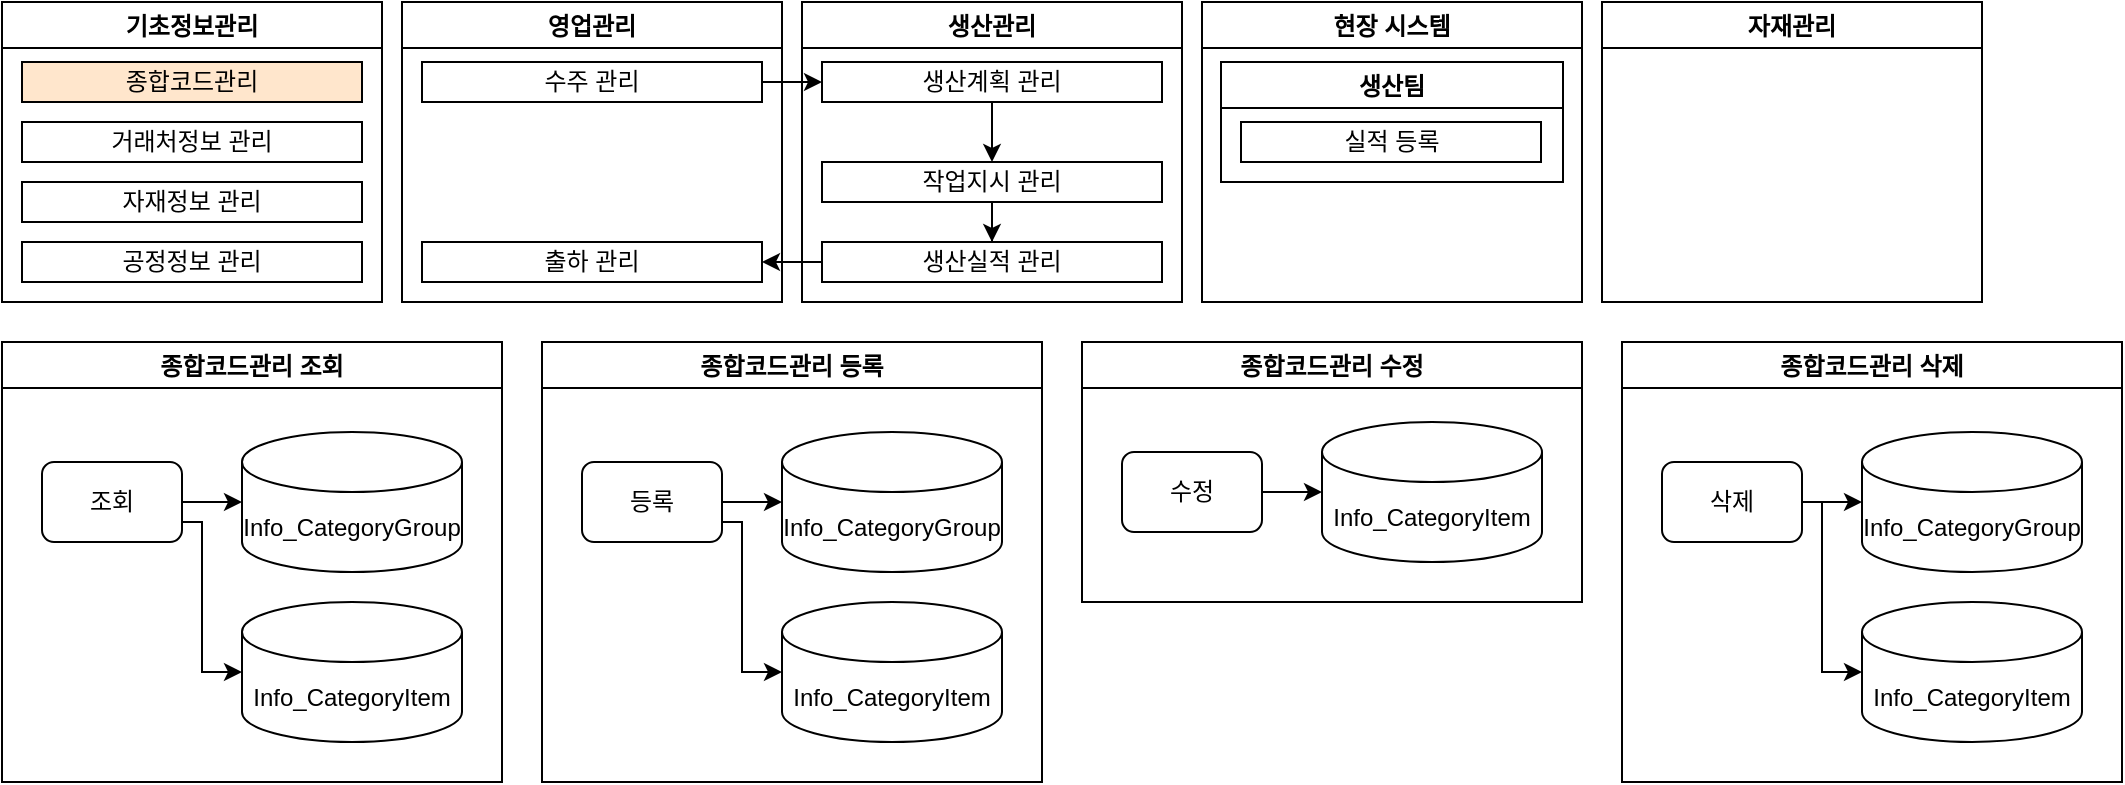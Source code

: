 <mxfile version="19.0.0" type="device" pages="9"><diagram name="종합코드관리" id="MbD3ICW8TXD5Ne60eK9P"><mxGraphModel dx="1422" dy="763" grid="1" gridSize="10" guides="1" tooltips="1" connect="1" arrows="1" fold="1" page="1" pageScale="1" pageWidth="1169" pageHeight="827" math="0" shadow="0"><root><mxCell id="DNLRkLQTxVQeSMsjSoR3-0"/><mxCell id="DNLRkLQTxVQeSMsjSoR3-1" parent="DNLRkLQTxVQeSMsjSoR3-0"/><mxCell id="DNLRkLQTxVQeSMsjSoR3-2" value="영업관리" style="swimlane;" parent="DNLRkLQTxVQeSMsjSoR3-1" vertex="1"><mxGeometry x="210" y="10" width="190" height="150" as="geometry"/></mxCell><mxCell id="DNLRkLQTxVQeSMsjSoR3-3" value="수주 관리" style="rounded=0;whiteSpace=wrap;html=1;fillColor=#FFFFFF;" parent="DNLRkLQTxVQeSMsjSoR3-2" vertex="1"><mxGeometry x="10" y="30" width="170" height="20" as="geometry"/></mxCell><mxCell id="DNLRkLQTxVQeSMsjSoR3-4" value="출하 관리" style="rounded=0;whiteSpace=wrap;html=1;" parent="DNLRkLQTxVQeSMsjSoR3-2" vertex="1"><mxGeometry x="10" y="120" width="170" height="20" as="geometry"/></mxCell><mxCell id="DNLRkLQTxVQeSMsjSoR3-5" value="생산관리" style="swimlane;" parent="DNLRkLQTxVQeSMsjSoR3-1" vertex="1"><mxGeometry x="410" y="10" width="190" height="150" as="geometry"/></mxCell><mxCell id="DNLRkLQTxVQeSMsjSoR3-6" value="생산계획 관리" style="rounded=0;whiteSpace=wrap;html=1;fillColor=#FFFFFF;" parent="DNLRkLQTxVQeSMsjSoR3-5" vertex="1"><mxGeometry x="10" y="30" width="170" height="20" as="geometry"/></mxCell><mxCell id="RdPgJh0JhOad5qxuDeCQ-0" value="생산실적 관리" style="rounded=0;whiteSpace=wrap;html=1;fillColor=#FFFFFF;" parent="DNLRkLQTxVQeSMsjSoR3-5" vertex="1"><mxGeometry x="10" y="120" width="170" height="20" as="geometry"/></mxCell><mxCell id="DNLRkLQTxVQeSMsjSoR3-12" style="edgeStyle=orthogonalEdgeStyle;rounded=0;orthogonalLoop=1;jettySize=auto;html=1;" parent="DNLRkLQTxVQeSMsjSoR3-5" source="DNLRkLQTxVQeSMsjSoR3-6" target="NQzr_SEic9MITZJ8WIba-0" edge="1"><mxGeometry relative="1" as="geometry"><mxPoint x="180" y="70" as="sourcePoint"/></mxGeometry></mxCell><mxCell id="NQzr_SEic9MITZJ8WIba-1" style="edgeStyle=orthogonalEdgeStyle;rounded=0;orthogonalLoop=1;jettySize=auto;html=1;" edge="1" parent="DNLRkLQTxVQeSMsjSoR3-5" source="NQzr_SEic9MITZJ8WIba-0" target="RdPgJh0JhOad5qxuDeCQ-0"><mxGeometry relative="1" as="geometry"><mxPoint x="95" y="100" as="sourcePoint"/></mxGeometry></mxCell><mxCell id="NQzr_SEic9MITZJ8WIba-0" value="작업지시 관리" style="rounded=0;whiteSpace=wrap;html=1;fillColor=#FFFFFF;" vertex="1" parent="DNLRkLQTxVQeSMsjSoR3-5"><mxGeometry x="10" y="80" width="170" height="20" as="geometry"/></mxCell><mxCell id="DNLRkLQTxVQeSMsjSoR3-7" value="현장 시스템" style="swimlane;" parent="DNLRkLQTxVQeSMsjSoR3-1" vertex="1"><mxGeometry x="610" y="10" width="190" height="150" as="geometry"/></mxCell><mxCell id="DNLRkLQTxVQeSMsjSoR3-8" value="생산팀" style="swimlane;" parent="DNLRkLQTxVQeSMsjSoR3-7" vertex="1"><mxGeometry x="9.5" y="30" width="171" height="60" as="geometry"/></mxCell><mxCell id="DNLRkLQTxVQeSMsjSoR3-9" value="실적 등록" style="rounded=0;whiteSpace=wrap;html=1;fillColor=#FFFFFF;" parent="DNLRkLQTxVQeSMsjSoR3-8" vertex="1"><mxGeometry x="10" y="30" width="150" height="20" as="geometry"/></mxCell><mxCell id="DNLRkLQTxVQeSMsjSoR3-10" value="자재관리" style="swimlane;" parent="DNLRkLQTxVQeSMsjSoR3-1" vertex="1"><mxGeometry x="810" y="10" width="190" height="150" as="geometry"/></mxCell><mxCell id="DNLRkLQTxVQeSMsjSoR3-11" style="edgeStyle=orthogonalEdgeStyle;rounded=0;orthogonalLoop=1;jettySize=auto;html=1;" parent="DNLRkLQTxVQeSMsjSoR3-1" source="DNLRkLQTxVQeSMsjSoR3-3" target="DNLRkLQTxVQeSMsjSoR3-6" edge="1"><mxGeometry relative="1" as="geometry"/></mxCell><mxCell id="DNLRkLQTxVQeSMsjSoR3-14" value="종합코드관리 조회" style="swimlane;fillColor=#FFFFFF;" parent="DNLRkLQTxVQeSMsjSoR3-1" vertex="1"><mxGeometry x="10" y="180" width="250" height="220" as="geometry"/></mxCell><mxCell id="DNLRkLQTxVQeSMsjSoR3-15" value="Info_CategoryGroup" style="shape=cylinder3;whiteSpace=wrap;html=1;boundedLbl=1;backgroundOutline=1;size=15;fillColor=#ffffff;" parent="DNLRkLQTxVQeSMsjSoR3-14" vertex="1"><mxGeometry x="120" y="45" width="110" height="70" as="geometry"/></mxCell><mxCell id="DNLRkLQTxVQeSMsjSoR3-16" value="Info_CategoryItem" style="shape=cylinder3;whiteSpace=wrap;html=1;boundedLbl=1;backgroundOutline=1;size=15;fillColor=#ffffff;" parent="DNLRkLQTxVQeSMsjSoR3-14" vertex="1"><mxGeometry x="120" y="130" width="110" height="70" as="geometry"/></mxCell><mxCell id="DNLRkLQTxVQeSMsjSoR3-17" style="edgeStyle=orthogonalEdgeStyle;rounded=0;orthogonalLoop=1;jettySize=auto;html=1;strokeColor=#000000;" parent="DNLRkLQTxVQeSMsjSoR3-14" source="DNLRkLQTxVQeSMsjSoR3-19" target="DNLRkLQTxVQeSMsjSoR3-15" edge="1"><mxGeometry relative="1" as="geometry"/></mxCell><mxCell id="DNLRkLQTxVQeSMsjSoR3-18" style="edgeStyle=orthogonalEdgeStyle;rounded=0;orthogonalLoop=1;jettySize=auto;html=1;strokeColor=#000000;entryX=0;entryY=0.5;entryDx=0;entryDy=0;entryPerimeter=0;" parent="DNLRkLQTxVQeSMsjSoR3-14" source="DNLRkLQTxVQeSMsjSoR3-19" target="DNLRkLQTxVQeSMsjSoR3-16" edge="1"><mxGeometry relative="1" as="geometry"><Array as="points"><mxPoint x="100" y="90"/><mxPoint x="100" y="165"/></Array></mxGeometry></mxCell><mxCell id="DNLRkLQTxVQeSMsjSoR3-19" value="조회" style="rounded=1;whiteSpace=wrap;html=1;fillColor=#ffffff;" parent="DNLRkLQTxVQeSMsjSoR3-14" vertex="1"><mxGeometry x="20" y="60" width="70" height="40" as="geometry"/></mxCell><mxCell id="DNLRkLQTxVQeSMsjSoR3-20" value="종합코드관리 등록" style="swimlane;fillColor=#FFFFFF;" parent="DNLRkLQTxVQeSMsjSoR3-1" vertex="1"><mxGeometry x="280" y="180" width="250" height="220" as="geometry"/></mxCell><mxCell id="DNLRkLQTxVQeSMsjSoR3-21" value="Info_CategoryGroup" style="shape=cylinder3;whiteSpace=wrap;html=1;boundedLbl=1;backgroundOutline=1;size=15;fillColor=#ffffff;" parent="DNLRkLQTxVQeSMsjSoR3-20" vertex="1"><mxGeometry x="120" y="45" width="110" height="70" as="geometry"/></mxCell><mxCell id="DNLRkLQTxVQeSMsjSoR3-22" value="Info_CategoryItem" style="shape=cylinder3;whiteSpace=wrap;html=1;boundedLbl=1;backgroundOutline=1;size=15;fillColor=#ffffff;" parent="DNLRkLQTxVQeSMsjSoR3-20" vertex="1"><mxGeometry x="120" y="130" width="110" height="70" as="geometry"/></mxCell><mxCell id="DNLRkLQTxVQeSMsjSoR3-23" style="edgeStyle=orthogonalEdgeStyle;rounded=0;orthogonalLoop=1;jettySize=auto;html=1;strokeColor=#000000;" parent="DNLRkLQTxVQeSMsjSoR3-20" source="DNLRkLQTxVQeSMsjSoR3-25" target="DNLRkLQTxVQeSMsjSoR3-21" edge="1"><mxGeometry relative="1" as="geometry"/></mxCell><mxCell id="DNLRkLQTxVQeSMsjSoR3-24" style="edgeStyle=orthogonalEdgeStyle;rounded=0;orthogonalLoop=1;jettySize=auto;html=1;strokeColor=#000000;entryX=0;entryY=0.5;entryDx=0;entryDy=0;entryPerimeter=0;" parent="DNLRkLQTxVQeSMsjSoR3-20" source="DNLRkLQTxVQeSMsjSoR3-25" target="DNLRkLQTxVQeSMsjSoR3-22" edge="1"><mxGeometry relative="1" as="geometry"><Array as="points"><mxPoint x="100" y="90"/><mxPoint x="100" y="165"/></Array></mxGeometry></mxCell><mxCell id="DNLRkLQTxVQeSMsjSoR3-25" value="등록" style="rounded=1;whiteSpace=wrap;html=1;fillColor=#ffffff;" parent="DNLRkLQTxVQeSMsjSoR3-20" vertex="1"><mxGeometry x="20" y="60" width="70" height="40" as="geometry"/></mxCell><mxCell id="DNLRkLQTxVQeSMsjSoR3-26" value="종합코드관리 수정" style="swimlane;fillColor=#FFFFFF;" parent="DNLRkLQTxVQeSMsjSoR3-1" vertex="1"><mxGeometry x="550" y="180" width="250" height="130" as="geometry"/></mxCell><mxCell id="DNLRkLQTxVQeSMsjSoR3-28" value="Info_CategoryItem" style="shape=cylinder3;whiteSpace=wrap;html=1;boundedLbl=1;backgroundOutline=1;size=15;fillColor=#ffffff;" parent="DNLRkLQTxVQeSMsjSoR3-26" vertex="1"><mxGeometry x="120" y="40" width="110" height="70" as="geometry"/></mxCell><mxCell id="DNLRkLQTxVQeSMsjSoR3-30" style="edgeStyle=orthogonalEdgeStyle;rounded=0;orthogonalLoop=1;jettySize=auto;html=1;strokeColor=#000000;entryX=0;entryY=0.5;entryDx=0;entryDy=0;entryPerimeter=0;" parent="DNLRkLQTxVQeSMsjSoR3-26" source="DNLRkLQTxVQeSMsjSoR3-31" target="DNLRkLQTxVQeSMsjSoR3-28" edge="1"><mxGeometry relative="1" as="geometry"><Array as="points"><mxPoint x="120" y="75"/><mxPoint x="120" y="75"/></Array></mxGeometry></mxCell><mxCell id="DNLRkLQTxVQeSMsjSoR3-31" value="수정" style="rounded=1;whiteSpace=wrap;html=1;fillColor=#ffffff;" parent="DNLRkLQTxVQeSMsjSoR3-26" vertex="1"><mxGeometry x="20" y="55" width="70" height="40" as="geometry"/></mxCell><mxCell id="DNLRkLQTxVQeSMsjSoR3-32" value="종합코드관리 삭제" style="swimlane;fillColor=#FFFFFF;" parent="DNLRkLQTxVQeSMsjSoR3-1" vertex="1"><mxGeometry x="820" y="180" width="250" height="220" as="geometry"/></mxCell><mxCell id="DNLRkLQTxVQeSMsjSoR3-33" value="Info_CategoryGroup" style="shape=cylinder3;whiteSpace=wrap;html=1;boundedLbl=1;backgroundOutline=1;size=15;fillColor=#ffffff;" parent="DNLRkLQTxVQeSMsjSoR3-32" vertex="1"><mxGeometry x="120" y="45" width="110" height="70" as="geometry"/></mxCell><mxCell id="DNLRkLQTxVQeSMsjSoR3-34" value="Info_CategoryItem" style="shape=cylinder3;whiteSpace=wrap;html=1;boundedLbl=1;backgroundOutline=1;size=15;fillColor=#ffffff;" parent="DNLRkLQTxVQeSMsjSoR3-32" vertex="1"><mxGeometry x="120" y="130" width="110" height="70" as="geometry"/></mxCell><mxCell id="DNLRkLQTxVQeSMsjSoR3-35" style="edgeStyle=orthogonalEdgeStyle;rounded=0;orthogonalLoop=1;jettySize=auto;html=1;strokeColor=#000000;" parent="DNLRkLQTxVQeSMsjSoR3-32" source="DNLRkLQTxVQeSMsjSoR3-37" target="DNLRkLQTxVQeSMsjSoR3-33" edge="1"><mxGeometry relative="1" as="geometry"/></mxCell><mxCell id="DNLRkLQTxVQeSMsjSoR3-36" style="edgeStyle=orthogonalEdgeStyle;rounded=0;orthogonalLoop=1;jettySize=auto;html=1;strokeColor=#000000;entryX=0;entryY=0.5;entryDx=0;entryDy=0;entryPerimeter=0;" parent="DNLRkLQTxVQeSMsjSoR3-32" source="DNLRkLQTxVQeSMsjSoR3-37" target="DNLRkLQTxVQeSMsjSoR3-34" edge="1"><mxGeometry relative="1" as="geometry"><Array as="points"><mxPoint x="100" y="80"/><mxPoint x="100" y="165"/></Array></mxGeometry></mxCell><mxCell id="DNLRkLQTxVQeSMsjSoR3-37" value="삭제" style="rounded=1;whiteSpace=wrap;html=1;fillColor=#ffffff;" parent="DNLRkLQTxVQeSMsjSoR3-32" vertex="1"><mxGeometry x="20" y="60" width="70" height="40" as="geometry"/></mxCell><mxCell id="GMdqv-ENolzbJGnsMFGB-0" value="기초정보관리" style="swimlane;" parent="DNLRkLQTxVQeSMsjSoR3-1" vertex="1"><mxGeometry x="10" y="10" width="190" height="150" as="geometry"/></mxCell><mxCell id="GMdqv-ENolzbJGnsMFGB-1" value="종합코드관리" style="rounded=0;whiteSpace=wrap;html=1;fillColor=#FFE6CC;" parent="GMdqv-ENolzbJGnsMFGB-0" vertex="1"><mxGeometry x="10" y="30" width="170" height="20" as="geometry"/></mxCell><mxCell id="GMdqv-ENolzbJGnsMFGB-2" value="거래처정보 관리" style="rounded=0;whiteSpace=wrap;html=1;" parent="GMdqv-ENolzbJGnsMFGB-0" vertex="1"><mxGeometry x="10" y="60" width="170" height="20" as="geometry"/></mxCell><mxCell id="GMdqv-ENolzbJGnsMFGB-3" value="자재정보 관리" style="rounded=0;whiteSpace=wrap;html=1;fillColor=#FFFFFF;" parent="GMdqv-ENolzbJGnsMFGB-0" vertex="1"><mxGeometry x="10" y="90" width="170" height="20" as="geometry"/></mxCell><mxCell id="GMdqv-ENolzbJGnsMFGB-4" value="공정정보 관리" style="rounded=0;whiteSpace=wrap;html=1;" parent="GMdqv-ENolzbJGnsMFGB-0" vertex="1"><mxGeometry x="10" y="120" width="170" height="20" as="geometry"/></mxCell><mxCell id="RdPgJh0JhOad5qxuDeCQ-1" style="edgeStyle=orthogonalEdgeStyle;rounded=0;orthogonalLoop=1;jettySize=auto;html=1;" parent="DNLRkLQTxVQeSMsjSoR3-1" source="RdPgJh0JhOad5qxuDeCQ-0" target="DNLRkLQTxVQeSMsjSoR3-4" edge="1"><mxGeometry relative="1" as="geometry"/></mxCell></root></mxGraphModel></diagram><diagram name="거래처정보 관리" id="-BHgSkXP2xOFrB35DojE"><mxGraphModel dx="1422" dy="763" grid="1" gridSize="10" guides="1" tooltips="1" connect="1" arrows="1" fold="1" page="1" pageScale="1" pageWidth="1169" pageHeight="827" math="0" shadow="0"><root><mxCell id="B-hubqwFjmyaZ4jm1fO7-0"/><mxCell id="B-hubqwFjmyaZ4jm1fO7-1" parent="B-hubqwFjmyaZ4jm1fO7-0"/><mxCell id="B-hubqwFjmyaZ4jm1fO7-14" value="거래처정보 관리 조회" style="swimlane;fillColor=#FFFFFF;" parent="B-hubqwFjmyaZ4jm1fO7-1" vertex="1"><mxGeometry x="10" y="180" width="250" height="130" as="geometry"/></mxCell><mxCell id="B-hubqwFjmyaZ4jm1fO7-15" value="Info_Customer" style="shape=cylinder3;whiteSpace=wrap;html=1;boundedLbl=1;backgroundOutline=1;size=15;fillColor=#ffffff;" parent="B-hubqwFjmyaZ4jm1fO7-14" vertex="1"><mxGeometry x="120" y="40" width="110" height="70" as="geometry"/></mxCell><mxCell id="B-hubqwFjmyaZ4jm1fO7-17" style="edgeStyle=orthogonalEdgeStyle;rounded=0;orthogonalLoop=1;jettySize=auto;html=1;strokeColor=#000000;" parent="B-hubqwFjmyaZ4jm1fO7-14" source="B-hubqwFjmyaZ4jm1fO7-19" target="B-hubqwFjmyaZ4jm1fO7-15" edge="1"><mxGeometry relative="1" as="geometry"/></mxCell><mxCell id="B-hubqwFjmyaZ4jm1fO7-19" value="조회" style="rounded=1;whiteSpace=wrap;html=1;fillColor=#ffffff;" parent="B-hubqwFjmyaZ4jm1fO7-14" vertex="1"><mxGeometry x="20" y="55" width="70" height="40" as="geometry"/></mxCell><mxCell id="B-hubqwFjmyaZ4jm1fO7-20" value="거래처정보 관리 등록" style="swimlane;fillColor=#FFFFFF;" parent="B-hubqwFjmyaZ4jm1fO7-1" vertex="1"><mxGeometry x="280" y="180" width="250" height="220" as="geometry"/></mxCell><mxCell id="B-hubqwFjmyaZ4jm1fO7-21" value="Info_Customer" style="shape=cylinder3;whiteSpace=wrap;html=1;boundedLbl=1;backgroundOutline=1;size=15;fillColor=#ffffff;" parent="B-hubqwFjmyaZ4jm1fO7-20" vertex="1"><mxGeometry x="120" y="130" width="110" height="70" as="geometry"/></mxCell><mxCell id="B-hubqwFjmyaZ4jm1fO7-23" style="edgeStyle=orthogonalEdgeStyle;rounded=0;orthogonalLoop=1;jettySize=auto;html=1;strokeColor=#000000;" parent="B-hubqwFjmyaZ4jm1fO7-20" source="B-hubqwFjmyaZ4jm1fO7-25" target="B-hubqwFjmyaZ4jm1fO7-21" edge="1"><mxGeometry relative="1" as="geometry"/></mxCell><mxCell id="B-hubqwFjmyaZ4jm1fO7-25" value="등록" style="rounded=1;whiteSpace=wrap;html=1;fillColor=#ffffff;" parent="B-hubqwFjmyaZ4jm1fO7-20" vertex="1"><mxGeometry x="20" y="145" width="70" height="40" as="geometry"/></mxCell><mxCell id="lPGTsn2j9AEZwKRIgU7J-3" value="Info_Customer" style="shape=cylinder3;whiteSpace=wrap;html=1;boundedLbl=1;backgroundOutline=1;size=15;fillColor=#ffffff;" vertex="1" parent="B-hubqwFjmyaZ4jm1fO7-20"><mxGeometry x="120" y="40" width="110" height="70" as="geometry"/></mxCell><mxCell id="lPGTsn2j9AEZwKRIgU7J-4" style="edgeStyle=orthogonalEdgeStyle;rounded=0;orthogonalLoop=1;jettySize=auto;html=1;strokeColor=#000000;" edge="1" parent="B-hubqwFjmyaZ4jm1fO7-20" source="lPGTsn2j9AEZwKRIgU7J-5" target="lPGTsn2j9AEZwKRIgU7J-3"><mxGeometry relative="1" as="geometry"/></mxCell><mxCell id="lPGTsn2j9AEZwKRIgU7J-5" value="조회" style="rounded=1;whiteSpace=wrap;html=1;fillColor=#ffffff;" vertex="1" parent="B-hubqwFjmyaZ4jm1fO7-20"><mxGeometry x="20" y="55" width="70" height="40" as="geometry"/></mxCell><mxCell id="B-hubqwFjmyaZ4jm1fO7-26" value="거래처정보 관리 수정" style="swimlane;fillColor=#FFFFFF;" parent="B-hubqwFjmyaZ4jm1fO7-1" vertex="1"><mxGeometry x="550" y="180" width="250" height="220" as="geometry"/></mxCell><mxCell id="B-hubqwFjmyaZ4jm1fO7-27" value="Info_Customer" style="shape=cylinder3;whiteSpace=wrap;html=1;boundedLbl=1;backgroundOutline=1;size=15;fillColor=#ffffff;" parent="B-hubqwFjmyaZ4jm1fO7-26" vertex="1"><mxGeometry x="120" y="130" width="110" height="70" as="geometry"/></mxCell><mxCell id="B-hubqwFjmyaZ4jm1fO7-29" style="edgeStyle=orthogonalEdgeStyle;rounded=0;orthogonalLoop=1;jettySize=auto;html=1;strokeColor=#000000;" parent="B-hubqwFjmyaZ4jm1fO7-26" source="B-hubqwFjmyaZ4jm1fO7-31" target="B-hubqwFjmyaZ4jm1fO7-27" edge="1"><mxGeometry relative="1" as="geometry"/></mxCell><mxCell id="B-hubqwFjmyaZ4jm1fO7-31" value="수정" style="rounded=1;whiteSpace=wrap;html=1;fillColor=#ffffff;" parent="B-hubqwFjmyaZ4jm1fO7-26" vertex="1"><mxGeometry x="20" y="145" width="70" height="40" as="geometry"/></mxCell><mxCell id="lPGTsn2j9AEZwKRIgU7J-0" value="Info_Customer" style="shape=cylinder3;whiteSpace=wrap;html=1;boundedLbl=1;backgroundOutline=1;size=15;fillColor=#ffffff;" vertex="1" parent="B-hubqwFjmyaZ4jm1fO7-26"><mxGeometry x="120" y="40" width="110" height="70" as="geometry"/></mxCell><mxCell id="lPGTsn2j9AEZwKRIgU7J-1" style="edgeStyle=orthogonalEdgeStyle;rounded=0;orthogonalLoop=1;jettySize=auto;html=1;strokeColor=#000000;" edge="1" parent="B-hubqwFjmyaZ4jm1fO7-26" source="lPGTsn2j9AEZwKRIgU7J-2" target="lPGTsn2j9AEZwKRIgU7J-0"><mxGeometry relative="1" as="geometry"/></mxCell><mxCell id="lPGTsn2j9AEZwKRIgU7J-2" value="조회" style="rounded=1;whiteSpace=wrap;html=1;fillColor=#ffffff;" vertex="1" parent="B-hubqwFjmyaZ4jm1fO7-26"><mxGeometry x="20" y="55" width="70" height="40" as="geometry"/></mxCell><mxCell id="B-hubqwFjmyaZ4jm1fO7-32" value="거래처정보 관리 삭제" style="swimlane;fillColor=#FFFFFF;" parent="B-hubqwFjmyaZ4jm1fO7-1" vertex="1"><mxGeometry x="820" y="180" width="250" height="130" as="geometry"/></mxCell><mxCell id="B-hubqwFjmyaZ4jm1fO7-33" value="Info_Customer" style="shape=cylinder3;whiteSpace=wrap;html=1;boundedLbl=1;backgroundOutline=1;size=15;fillColor=#ffffff;" parent="B-hubqwFjmyaZ4jm1fO7-32" vertex="1"><mxGeometry x="120" y="40" width="110" height="70" as="geometry"/></mxCell><mxCell id="B-hubqwFjmyaZ4jm1fO7-35" style="edgeStyle=orthogonalEdgeStyle;rounded=0;orthogonalLoop=1;jettySize=auto;html=1;strokeColor=#000000;" parent="B-hubqwFjmyaZ4jm1fO7-32" source="B-hubqwFjmyaZ4jm1fO7-37" target="B-hubqwFjmyaZ4jm1fO7-33" edge="1"><mxGeometry relative="1" as="geometry"/></mxCell><mxCell id="B-hubqwFjmyaZ4jm1fO7-37" value="수정" style="rounded=1;whiteSpace=wrap;html=1;fillColor=#ffffff;" parent="B-hubqwFjmyaZ4jm1fO7-32" vertex="1"><mxGeometry x="20" y="55" width="70" height="40" as="geometry"/></mxCell><mxCell id="vqRjUMfVXVVDbGQKrtQA-0" value="영업관리" style="swimlane;" vertex="1" parent="B-hubqwFjmyaZ4jm1fO7-1"><mxGeometry x="210" y="10" width="190" height="150" as="geometry"/></mxCell><mxCell id="vqRjUMfVXVVDbGQKrtQA-1" value="수주 관리" style="rounded=0;whiteSpace=wrap;html=1;fillColor=#FFFFFF;" vertex="1" parent="vqRjUMfVXVVDbGQKrtQA-0"><mxGeometry x="10" y="30" width="170" height="20" as="geometry"/></mxCell><mxCell id="vqRjUMfVXVVDbGQKrtQA-2" value="출하 관리" style="rounded=0;whiteSpace=wrap;html=1;" vertex="1" parent="vqRjUMfVXVVDbGQKrtQA-0"><mxGeometry x="10" y="120" width="170" height="20" as="geometry"/></mxCell><mxCell id="vqRjUMfVXVVDbGQKrtQA-3" value="생산관리" style="swimlane;" vertex="1" parent="B-hubqwFjmyaZ4jm1fO7-1"><mxGeometry x="410" y="10" width="190" height="150" as="geometry"/></mxCell><mxCell id="vqRjUMfVXVVDbGQKrtQA-4" value="생산계획 관리" style="rounded=0;whiteSpace=wrap;html=1;fillColor=#FFFFFF;" vertex="1" parent="vqRjUMfVXVVDbGQKrtQA-3"><mxGeometry x="10" y="30" width="170" height="20" as="geometry"/></mxCell><mxCell id="vqRjUMfVXVVDbGQKrtQA-5" value="생산실적 관리" style="rounded=0;whiteSpace=wrap;html=1;fillColor=#FFFFFF;" vertex="1" parent="vqRjUMfVXVVDbGQKrtQA-3"><mxGeometry x="10" y="120" width="170" height="20" as="geometry"/></mxCell><mxCell id="vqRjUMfVXVVDbGQKrtQA-6" style="edgeStyle=orthogonalEdgeStyle;rounded=0;orthogonalLoop=1;jettySize=auto;html=1;" edge="1" parent="vqRjUMfVXVVDbGQKrtQA-3" source="vqRjUMfVXVVDbGQKrtQA-4" target="vqRjUMfVXVVDbGQKrtQA-8"><mxGeometry relative="1" as="geometry"><mxPoint x="180" y="70" as="sourcePoint"/></mxGeometry></mxCell><mxCell id="vqRjUMfVXVVDbGQKrtQA-7" style="edgeStyle=orthogonalEdgeStyle;rounded=0;orthogonalLoop=1;jettySize=auto;html=1;" edge="1" parent="vqRjUMfVXVVDbGQKrtQA-3" source="vqRjUMfVXVVDbGQKrtQA-8" target="vqRjUMfVXVVDbGQKrtQA-5"><mxGeometry relative="1" as="geometry"><mxPoint x="95" y="100" as="sourcePoint"/></mxGeometry></mxCell><mxCell id="vqRjUMfVXVVDbGQKrtQA-8" value="작업지시 관리" style="rounded=0;whiteSpace=wrap;html=1;fillColor=#FFFFFF;" vertex="1" parent="vqRjUMfVXVVDbGQKrtQA-3"><mxGeometry x="10" y="80" width="170" height="20" as="geometry"/></mxCell><mxCell id="vqRjUMfVXVVDbGQKrtQA-9" value="현장 시스템" style="swimlane;" vertex="1" parent="B-hubqwFjmyaZ4jm1fO7-1"><mxGeometry x="610" y="10" width="190" height="150" as="geometry"/></mxCell><mxCell id="vqRjUMfVXVVDbGQKrtQA-10" value="생산팀" style="swimlane;" vertex="1" parent="vqRjUMfVXVVDbGQKrtQA-9"><mxGeometry x="9.5" y="30" width="171" height="60" as="geometry"/></mxCell><mxCell id="vqRjUMfVXVVDbGQKrtQA-11" value="실적 등록" style="rounded=0;whiteSpace=wrap;html=1;fillColor=#FFFFFF;" vertex="1" parent="vqRjUMfVXVVDbGQKrtQA-10"><mxGeometry x="10" y="30" width="150" height="20" as="geometry"/></mxCell><mxCell id="vqRjUMfVXVVDbGQKrtQA-12" value="자재관리" style="swimlane;" vertex="1" parent="B-hubqwFjmyaZ4jm1fO7-1"><mxGeometry x="810" y="10" width="190" height="150" as="geometry"/></mxCell><mxCell id="vqRjUMfVXVVDbGQKrtQA-13" style="edgeStyle=orthogonalEdgeStyle;rounded=0;orthogonalLoop=1;jettySize=auto;html=1;" edge="1" parent="B-hubqwFjmyaZ4jm1fO7-1" source="vqRjUMfVXVVDbGQKrtQA-1" target="vqRjUMfVXVVDbGQKrtQA-4"><mxGeometry relative="1" as="geometry"/></mxCell><mxCell id="vqRjUMfVXVVDbGQKrtQA-14" value="기초정보관리" style="swimlane;" vertex="1" parent="B-hubqwFjmyaZ4jm1fO7-1"><mxGeometry x="10" y="10" width="190" height="150" as="geometry"/></mxCell><mxCell id="vqRjUMfVXVVDbGQKrtQA-15" value="종합코드관리" style="rounded=0;whiteSpace=wrap;html=1;fillColor=#FFFFFF;" vertex="1" parent="vqRjUMfVXVVDbGQKrtQA-14"><mxGeometry x="10" y="30" width="170" height="20" as="geometry"/></mxCell><mxCell id="vqRjUMfVXVVDbGQKrtQA-16" value="거래처정보 관리" style="rounded=0;whiteSpace=wrap;html=1;fillColor=#FFE6CC;" vertex="1" parent="vqRjUMfVXVVDbGQKrtQA-14"><mxGeometry x="10" y="60" width="170" height="20" as="geometry"/></mxCell><mxCell id="vqRjUMfVXVVDbGQKrtQA-17" value="자재정보 관리" style="rounded=0;whiteSpace=wrap;html=1;fillColor=#FFFFFF;" vertex="1" parent="vqRjUMfVXVVDbGQKrtQA-14"><mxGeometry x="10" y="90" width="170" height="20" as="geometry"/></mxCell><mxCell id="vqRjUMfVXVVDbGQKrtQA-18" value="공정정보 관리" style="rounded=0;whiteSpace=wrap;html=1;" vertex="1" parent="vqRjUMfVXVVDbGQKrtQA-14"><mxGeometry x="10" y="120" width="170" height="20" as="geometry"/></mxCell><mxCell id="vqRjUMfVXVVDbGQKrtQA-19" style="edgeStyle=orthogonalEdgeStyle;rounded=0;orthogonalLoop=1;jettySize=auto;html=1;" edge="1" parent="B-hubqwFjmyaZ4jm1fO7-1" source="vqRjUMfVXVVDbGQKrtQA-5" target="vqRjUMfVXVVDbGQKrtQA-2"><mxGeometry relative="1" as="geometry"/></mxCell></root></mxGraphModel></diagram><diagram name="자재정보 관리" id="CfeHKcC4oAzfbNGRYC_y"><mxGraphModel dx="1422" dy="763" grid="1" gridSize="10" guides="1" tooltips="1" connect="1" arrows="1" fold="1" page="1" pageScale="1" pageWidth="1169" pageHeight="827" math="0" shadow="0"><root><mxCell id="oikyn2O3OKbWwQHK4DPP-0"/><mxCell id="oikyn2O3OKbWwQHK4DPP-1" parent="oikyn2O3OKbWwQHK4DPP-0"/><mxCell id="oikyn2O3OKbWwQHK4DPP-14" value="거래처정보 관리 조회" style="swimlane;fillColor=#FFFFFF;" parent="oikyn2O3OKbWwQHK4DPP-1" vertex="1"><mxGeometry x="10" y="180" width="250" height="130" as="geometry"/></mxCell><mxCell id="oikyn2O3OKbWwQHK4DPP-15" value="Info_Material" style="shape=cylinder3;whiteSpace=wrap;html=1;boundedLbl=1;backgroundOutline=1;size=15;fillColor=#ffffff;" parent="oikyn2O3OKbWwQHK4DPP-14" vertex="1"><mxGeometry x="120" y="40" width="110" height="70" as="geometry"/></mxCell><mxCell id="oikyn2O3OKbWwQHK4DPP-16" style="edgeStyle=orthogonalEdgeStyle;rounded=0;orthogonalLoop=1;jettySize=auto;html=1;strokeColor=#000000;" parent="oikyn2O3OKbWwQHK4DPP-14" source="oikyn2O3OKbWwQHK4DPP-17" target="oikyn2O3OKbWwQHK4DPP-15" edge="1"><mxGeometry relative="1" as="geometry"/></mxCell><mxCell id="oikyn2O3OKbWwQHK4DPP-17" value="조회" style="rounded=1;whiteSpace=wrap;html=1;fillColor=#ffffff;" parent="oikyn2O3OKbWwQHK4DPP-14" vertex="1"><mxGeometry x="20" y="55" width="70" height="40" as="geometry"/></mxCell><mxCell id="oikyn2O3OKbWwQHK4DPP-18" value="거래처정보 관리 등록" style="swimlane;fillColor=#FFFFFF;" parent="oikyn2O3OKbWwQHK4DPP-1" vertex="1"><mxGeometry x="280" y="180" width="250" height="220" as="geometry"/></mxCell><mxCell id="oikyn2O3OKbWwQHK4DPP-19" value="Info_Material" style="shape=cylinder3;whiteSpace=wrap;html=1;boundedLbl=1;backgroundOutline=1;size=15;fillColor=#ffffff;" parent="oikyn2O3OKbWwQHK4DPP-18" vertex="1"><mxGeometry x="120" y="130" width="110" height="70" as="geometry"/></mxCell><mxCell id="oikyn2O3OKbWwQHK4DPP-20" style="edgeStyle=orthogonalEdgeStyle;rounded=0;orthogonalLoop=1;jettySize=auto;html=1;strokeColor=#000000;" parent="oikyn2O3OKbWwQHK4DPP-18" source="oikyn2O3OKbWwQHK4DPP-21" target="oikyn2O3OKbWwQHK4DPP-19" edge="1"><mxGeometry relative="1" as="geometry"/></mxCell><mxCell id="oikyn2O3OKbWwQHK4DPP-21" value="등록" style="rounded=1;whiteSpace=wrap;html=1;fillColor=#ffffff;" parent="oikyn2O3OKbWwQHK4DPP-18" vertex="1"><mxGeometry x="20" y="145" width="70" height="40" as="geometry"/></mxCell><mxCell id="33Z-lzCvbHEvOZIDSt62-0" value="Info_Material" style="shape=cylinder3;whiteSpace=wrap;html=1;boundedLbl=1;backgroundOutline=1;size=15;fillColor=#ffffff;" vertex="1" parent="oikyn2O3OKbWwQHK4DPP-18"><mxGeometry x="120" y="40" width="110" height="70" as="geometry"/></mxCell><mxCell id="33Z-lzCvbHEvOZIDSt62-1" style="edgeStyle=orthogonalEdgeStyle;rounded=0;orthogonalLoop=1;jettySize=auto;html=1;strokeColor=#000000;" edge="1" parent="oikyn2O3OKbWwQHK4DPP-18" source="33Z-lzCvbHEvOZIDSt62-2" target="33Z-lzCvbHEvOZIDSt62-0"><mxGeometry relative="1" as="geometry"/></mxCell><mxCell id="33Z-lzCvbHEvOZIDSt62-2" value="조회" style="rounded=1;whiteSpace=wrap;html=1;fillColor=#ffffff;" vertex="1" parent="oikyn2O3OKbWwQHK4DPP-18"><mxGeometry x="20" y="55" width="70" height="40" as="geometry"/></mxCell><mxCell id="oikyn2O3OKbWwQHK4DPP-22" value="거래처정보 관리 수정" style="swimlane;fillColor=#FFFFFF;" parent="oikyn2O3OKbWwQHK4DPP-1" vertex="1"><mxGeometry x="550" y="180" width="250" height="220" as="geometry"/></mxCell><mxCell id="oikyn2O3OKbWwQHK4DPP-23" value="Info_Material" style="shape=cylinder3;whiteSpace=wrap;html=1;boundedLbl=1;backgroundOutline=1;size=15;fillColor=#ffffff;" parent="oikyn2O3OKbWwQHK4DPP-22" vertex="1"><mxGeometry x="120" y="130" width="110" height="70" as="geometry"/></mxCell><mxCell id="oikyn2O3OKbWwQHK4DPP-24" style="edgeStyle=orthogonalEdgeStyle;rounded=0;orthogonalLoop=1;jettySize=auto;html=1;strokeColor=#000000;" parent="oikyn2O3OKbWwQHK4DPP-22" source="oikyn2O3OKbWwQHK4DPP-25" target="oikyn2O3OKbWwQHK4DPP-23" edge="1"><mxGeometry relative="1" as="geometry"/></mxCell><mxCell id="oikyn2O3OKbWwQHK4DPP-25" value="수정" style="rounded=1;whiteSpace=wrap;html=1;fillColor=#ffffff;" parent="oikyn2O3OKbWwQHK4DPP-22" vertex="1"><mxGeometry x="20" y="145" width="70" height="40" as="geometry"/></mxCell><mxCell id="33Z-lzCvbHEvOZIDSt62-3" value="Info_Material" style="shape=cylinder3;whiteSpace=wrap;html=1;boundedLbl=1;backgroundOutline=1;size=15;fillColor=#ffffff;" vertex="1" parent="oikyn2O3OKbWwQHK4DPP-22"><mxGeometry x="120" y="40" width="110" height="70" as="geometry"/></mxCell><mxCell id="33Z-lzCvbHEvOZIDSt62-4" style="edgeStyle=orthogonalEdgeStyle;rounded=0;orthogonalLoop=1;jettySize=auto;html=1;strokeColor=#000000;" edge="1" parent="oikyn2O3OKbWwQHK4DPP-22" source="33Z-lzCvbHEvOZIDSt62-5" target="33Z-lzCvbHEvOZIDSt62-3"><mxGeometry relative="1" as="geometry"/></mxCell><mxCell id="33Z-lzCvbHEvOZIDSt62-5" value="조회" style="rounded=1;whiteSpace=wrap;html=1;fillColor=#ffffff;" vertex="1" parent="oikyn2O3OKbWwQHK4DPP-22"><mxGeometry x="20" y="55" width="70" height="40" as="geometry"/></mxCell><mxCell id="oikyn2O3OKbWwQHK4DPP-26" value="거래처정보 관리 삭제" style="swimlane;fillColor=#FFFFFF;" parent="oikyn2O3OKbWwQHK4DPP-1" vertex="1"><mxGeometry x="820" y="180" width="250" height="130" as="geometry"/></mxCell><mxCell id="oikyn2O3OKbWwQHK4DPP-27" value="Info_Material" style="shape=cylinder3;whiteSpace=wrap;html=1;boundedLbl=1;backgroundOutline=1;size=15;fillColor=#ffffff;" parent="oikyn2O3OKbWwQHK4DPP-26" vertex="1"><mxGeometry x="120" y="40" width="110" height="70" as="geometry"/></mxCell><mxCell id="oikyn2O3OKbWwQHK4DPP-28" style="edgeStyle=orthogonalEdgeStyle;rounded=0;orthogonalLoop=1;jettySize=auto;html=1;strokeColor=#000000;" parent="oikyn2O3OKbWwQHK4DPP-26" source="oikyn2O3OKbWwQHK4DPP-29" target="oikyn2O3OKbWwQHK4DPP-27" edge="1"><mxGeometry relative="1" as="geometry"/></mxCell><mxCell id="oikyn2O3OKbWwQHK4DPP-29" value="수정" style="rounded=1;whiteSpace=wrap;html=1;fillColor=#ffffff;" parent="oikyn2O3OKbWwQHK4DPP-26" vertex="1"><mxGeometry x="20" y="55" width="70" height="40" as="geometry"/></mxCell><mxCell id="BFvnV7RgEXFGFzJzMWaQ-0" value="영업관리" style="swimlane;" vertex="1" parent="oikyn2O3OKbWwQHK4DPP-1"><mxGeometry x="210" y="10" width="190" height="150" as="geometry"/></mxCell><mxCell id="BFvnV7RgEXFGFzJzMWaQ-1" value="수주 관리" style="rounded=0;whiteSpace=wrap;html=1;fillColor=#FFFFFF;" vertex="1" parent="BFvnV7RgEXFGFzJzMWaQ-0"><mxGeometry x="10" y="30" width="170" height="20" as="geometry"/></mxCell><mxCell id="BFvnV7RgEXFGFzJzMWaQ-2" value="출하 관리" style="rounded=0;whiteSpace=wrap;html=1;" vertex="1" parent="BFvnV7RgEXFGFzJzMWaQ-0"><mxGeometry x="10" y="120" width="170" height="20" as="geometry"/></mxCell><mxCell id="BFvnV7RgEXFGFzJzMWaQ-3" value="생산관리" style="swimlane;" vertex="1" parent="oikyn2O3OKbWwQHK4DPP-1"><mxGeometry x="410" y="10" width="190" height="150" as="geometry"/></mxCell><mxCell id="BFvnV7RgEXFGFzJzMWaQ-4" value="생산계획 관리" style="rounded=0;whiteSpace=wrap;html=1;fillColor=#FFFFFF;" vertex="1" parent="BFvnV7RgEXFGFzJzMWaQ-3"><mxGeometry x="10" y="30" width="170" height="20" as="geometry"/></mxCell><mxCell id="BFvnV7RgEXFGFzJzMWaQ-5" value="생산실적 관리" style="rounded=0;whiteSpace=wrap;html=1;fillColor=#FFFFFF;" vertex="1" parent="BFvnV7RgEXFGFzJzMWaQ-3"><mxGeometry x="10" y="120" width="170" height="20" as="geometry"/></mxCell><mxCell id="BFvnV7RgEXFGFzJzMWaQ-6" style="edgeStyle=orthogonalEdgeStyle;rounded=0;orthogonalLoop=1;jettySize=auto;html=1;" edge="1" parent="BFvnV7RgEXFGFzJzMWaQ-3" source="BFvnV7RgEXFGFzJzMWaQ-4" target="BFvnV7RgEXFGFzJzMWaQ-8"><mxGeometry relative="1" as="geometry"><mxPoint x="180" y="70" as="sourcePoint"/></mxGeometry></mxCell><mxCell id="BFvnV7RgEXFGFzJzMWaQ-7" style="edgeStyle=orthogonalEdgeStyle;rounded=0;orthogonalLoop=1;jettySize=auto;html=1;" edge="1" parent="BFvnV7RgEXFGFzJzMWaQ-3" source="BFvnV7RgEXFGFzJzMWaQ-8" target="BFvnV7RgEXFGFzJzMWaQ-5"><mxGeometry relative="1" as="geometry"><mxPoint x="95" y="100" as="sourcePoint"/></mxGeometry></mxCell><mxCell id="BFvnV7RgEXFGFzJzMWaQ-8" value="작업지시 관리" style="rounded=0;whiteSpace=wrap;html=1;fillColor=#FFFFFF;" vertex="1" parent="BFvnV7RgEXFGFzJzMWaQ-3"><mxGeometry x="10" y="80" width="170" height="20" as="geometry"/></mxCell><mxCell id="BFvnV7RgEXFGFzJzMWaQ-9" value="현장 시스템" style="swimlane;" vertex="1" parent="oikyn2O3OKbWwQHK4DPP-1"><mxGeometry x="610" y="10" width="190" height="150" as="geometry"/></mxCell><mxCell id="BFvnV7RgEXFGFzJzMWaQ-10" value="생산팀" style="swimlane;" vertex="1" parent="BFvnV7RgEXFGFzJzMWaQ-9"><mxGeometry x="9.5" y="30" width="171" height="60" as="geometry"/></mxCell><mxCell id="BFvnV7RgEXFGFzJzMWaQ-11" value="실적 등록" style="rounded=0;whiteSpace=wrap;html=1;fillColor=#FFFFFF;" vertex="1" parent="BFvnV7RgEXFGFzJzMWaQ-10"><mxGeometry x="10" y="30" width="150" height="20" as="geometry"/></mxCell><mxCell id="BFvnV7RgEXFGFzJzMWaQ-12" value="자재관리" style="swimlane;" vertex="1" parent="oikyn2O3OKbWwQHK4DPP-1"><mxGeometry x="810" y="10" width="190" height="150" as="geometry"/></mxCell><mxCell id="BFvnV7RgEXFGFzJzMWaQ-13" style="edgeStyle=orthogonalEdgeStyle;rounded=0;orthogonalLoop=1;jettySize=auto;html=1;" edge="1" parent="oikyn2O3OKbWwQHK4DPP-1" source="BFvnV7RgEXFGFzJzMWaQ-1" target="BFvnV7RgEXFGFzJzMWaQ-4"><mxGeometry relative="1" as="geometry"/></mxCell><mxCell id="BFvnV7RgEXFGFzJzMWaQ-14" value="기초정보관리" style="swimlane;" vertex="1" parent="oikyn2O3OKbWwQHK4DPP-1"><mxGeometry x="10" y="10" width="190" height="150" as="geometry"/></mxCell><mxCell id="BFvnV7RgEXFGFzJzMWaQ-15" value="종합코드관리" style="rounded=0;whiteSpace=wrap;html=1;fillColor=#FFFFFF;" vertex="1" parent="BFvnV7RgEXFGFzJzMWaQ-14"><mxGeometry x="10" y="30" width="170" height="20" as="geometry"/></mxCell><mxCell id="BFvnV7RgEXFGFzJzMWaQ-16" value="거래처정보 관리" style="rounded=0;whiteSpace=wrap;html=1;" vertex="1" parent="BFvnV7RgEXFGFzJzMWaQ-14"><mxGeometry x="10" y="60" width="170" height="20" as="geometry"/></mxCell><mxCell id="BFvnV7RgEXFGFzJzMWaQ-17" value="자재정보 관리" style="rounded=0;whiteSpace=wrap;html=1;fillColor=#FFE6CC;" vertex="1" parent="BFvnV7RgEXFGFzJzMWaQ-14"><mxGeometry x="10" y="90" width="170" height="20" as="geometry"/></mxCell><mxCell id="BFvnV7RgEXFGFzJzMWaQ-18" value="공정정보 관리" style="rounded=0;whiteSpace=wrap;html=1;" vertex="1" parent="BFvnV7RgEXFGFzJzMWaQ-14"><mxGeometry x="10" y="120" width="170" height="20" as="geometry"/></mxCell><mxCell id="BFvnV7RgEXFGFzJzMWaQ-19" style="edgeStyle=orthogonalEdgeStyle;rounded=0;orthogonalLoop=1;jettySize=auto;html=1;" edge="1" parent="oikyn2O3OKbWwQHK4DPP-1" source="BFvnV7RgEXFGFzJzMWaQ-5" target="BFvnV7RgEXFGFzJzMWaQ-2"><mxGeometry relative="1" as="geometry"/></mxCell></root></mxGraphModel></diagram><diagram name="공정정보 관리" id="tUJCE1ovAccnX-Cf80MR"><mxGraphModel dx="1422" dy="763" grid="1" gridSize="10" guides="1" tooltips="1" connect="1" arrows="1" fold="1" page="1" pageScale="1" pageWidth="1169" pageHeight="827" math="0" shadow="0"><root><mxCell id="ovEMDHLBhf4VPY9aIBp_-0"/><mxCell id="ovEMDHLBhf4VPY9aIBp_-1" parent="ovEMDHLBhf4VPY9aIBp_-0"/><mxCell id="ovEMDHLBhf4VPY9aIBp_-14" value="거래처정보 관리 조회" style="swimlane;fillColor=#FFFFFF;" parent="ovEMDHLBhf4VPY9aIBp_-1" vertex="1"><mxGeometry x="10" y="180" width="250" height="130" as="geometry"/></mxCell><mxCell id="ovEMDHLBhf4VPY9aIBp_-15" value="Info_Process" style="shape=cylinder3;whiteSpace=wrap;html=1;boundedLbl=1;backgroundOutline=1;size=15;fillColor=#ffffff;" parent="ovEMDHLBhf4VPY9aIBp_-14" vertex="1"><mxGeometry x="120" y="40" width="110" height="70" as="geometry"/></mxCell><mxCell id="ovEMDHLBhf4VPY9aIBp_-16" style="edgeStyle=orthogonalEdgeStyle;rounded=0;orthogonalLoop=1;jettySize=auto;html=1;strokeColor=#000000;" parent="ovEMDHLBhf4VPY9aIBp_-14" source="ovEMDHLBhf4VPY9aIBp_-17" target="ovEMDHLBhf4VPY9aIBp_-15" edge="1"><mxGeometry relative="1" as="geometry"/></mxCell><mxCell id="ovEMDHLBhf4VPY9aIBp_-17" value="조회" style="rounded=1;whiteSpace=wrap;html=1;fillColor=#ffffff;" parent="ovEMDHLBhf4VPY9aIBp_-14" vertex="1"><mxGeometry x="20" y="55" width="70" height="40" as="geometry"/></mxCell><mxCell id="ovEMDHLBhf4VPY9aIBp_-18" value="거래처정보 관리 등록" style="swimlane;fillColor=#FFFFFF;" parent="ovEMDHLBhf4VPY9aIBp_-1" vertex="1"><mxGeometry x="280" y="180" width="250" height="220" as="geometry"/></mxCell><mxCell id="ovEMDHLBhf4VPY9aIBp_-19" value="Info_Process" style="shape=cylinder3;whiteSpace=wrap;html=1;boundedLbl=1;backgroundOutline=1;size=15;fillColor=#ffffff;" parent="ovEMDHLBhf4VPY9aIBp_-18" vertex="1"><mxGeometry x="120" y="130" width="110" height="70" as="geometry"/></mxCell><mxCell id="ovEMDHLBhf4VPY9aIBp_-20" style="edgeStyle=orthogonalEdgeStyle;rounded=0;orthogonalLoop=1;jettySize=auto;html=1;strokeColor=#000000;" parent="ovEMDHLBhf4VPY9aIBp_-18" source="ovEMDHLBhf4VPY9aIBp_-21" target="ovEMDHLBhf4VPY9aIBp_-19" edge="1"><mxGeometry relative="1" as="geometry"/></mxCell><mxCell id="ovEMDHLBhf4VPY9aIBp_-21" value="등록" style="rounded=1;whiteSpace=wrap;html=1;fillColor=#ffffff;" parent="ovEMDHLBhf4VPY9aIBp_-18" vertex="1"><mxGeometry x="20" y="145" width="70" height="40" as="geometry"/></mxCell><mxCell id="xAdKQlvolE_1SLXlk8QV-0" value="Info_Process" style="shape=cylinder3;whiteSpace=wrap;html=1;boundedLbl=1;backgroundOutline=1;size=15;fillColor=#ffffff;" vertex="1" parent="ovEMDHLBhf4VPY9aIBp_-18"><mxGeometry x="120" y="40" width="110" height="70" as="geometry"/></mxCell><mxCell id="xAdKQlvolE_1SLXlk8QV-1" style="edgeStyle=orthogonalEdgeStyle;rounded=0;orthogonalLoop=1;jettySize=auto;html=1;strokeColor=#000000;" edge="1" parent="ovEMDHLBhf4VPY9aIBp_-18" source="xAdKQlvolE_1SLXlk8QV-2" target="xAdKQlvolE_1SLXlk8QV-0"><mxGeometry relative="1" as="geometry"/></mxCell><mxCell id="xAdKQlvolE_1SLXlk8QV-2" value="조회" style="rounded=1;whiteSpace=wrap;html=1;fillColor=#ffffff;" vertex="1" parent="ovEMDHLBhf4VPY9aIBp_-18"><mxGeometry x="20" y="55" width="70" height="40" as="geometry"/></mxCell><mxCell id="ovEMDHLBhf4VPY9aIBp_-22" value="거래처정보 관리 수정" style="swimlane;fillColor=#FFFFFF;" parent="ovEMDHLBhf4VPY9aIBp_-1" vertex="1"><mxGeometry x="550" y="180" width="250" height="220" as="geometry"/></mxCell><mxCell id="ovEMDHLBhf4VPY9aIBp_-23" value="Info_Process" style="shape=cylinder3;whiteSpace=wrap;html=1;boundedLbl=1;backgroundOutline=1;size=15;fillColor=#ffffff;" parent="ovEMDHLBhf4VPY9aIBp_-22" vertex="1"><mxGeometry x="120" y="130" width="110" height="70" as="geometry"/></mxCell><mxCell id="ovEMDHLBhf4VPY9aIBp_-24" style="edgeStyle=orthogonalEdgeStyle;rounded=0;orthogonalLoop=1;jettySize=auto;html=1;strokeColor=#000000;" parent="ovEMDHLBhf4VPY9aIBp_-22" source="ovEMDHLBhf4VPY9aIBp_-25" target="ovEMDHLBhf4VPY9aIBp_-23" edge="1"><mxGeometry relative="1" as="geometry"/></mxCell><mxCell id="ovEMDHLBhf4VPY9aIBp_-25" value="수정" style="rounded=1;whiteSpace=wrap;html=1;fillColor=#ffffff;" parent="ovEMDHLBhf4VPY9aIBp_-22" vertex="1"><mxGeometry x="20" y="145" width="70" height="40" as="geometry"/></mxCell><mxCell id="xAdKQlvolE_1SLXlk8QV-3" value="Info_Process" style="shape=cylinder3;whiteSpace=wrap;html=1;boundedLbl=1;backgroundOutline=1;size=15;fillColor=#ffffff;" vertex="1" parent="ovEMDHLBhf4VPY9aIBp_-22"><mxGeometry x="120" y="40" width="110" height="70" as="geometry"/></mxCell><mxCell id="xAdKQlvolE_1SLXlk8QV-4" style="edgeStyle=orthogonalEdgeStyle;rounded=0;orthogonalLoop=1;jettySize=auto;html=1;strokeColor=#000000;" edge="1" parent="ovEMDHLBhf4VPY9aIBp_-22" source="xAdKQlvolE_1SLXlk8QV-5" target="xAdKQlvolE_1SLXlk8QV-3"><mxGeometry relative="1" as="geometry"/></mxCell><mxCell id="xAdKQlvolE_1SLXlk8QV-5" value="조회" style="rounded=1;whiteSpace=wrap;html=1;fillColor=#ffffff;" vertex="1" parent="ovEMDHLBhf4VPY9aIBp_-22"><mxGeometry x="20" y="55" width="70" height="40" as="geometry"/></mxCell><mxCell id="ovEMDHLBhf4VPY9aIBp_-26" value="거래처정보 관리 삭제" style="swimlane;fillColor=#FFFFFF;" parent="ovEMDHLBhf4VPY9aIBp_-1" vertex="1"><mxGeometry x="820" y="180" width="250" height="130" as="geometry"/></mxCell><mxCell id="ovEMDHLBhf4VPY9aIBp_-27" value="Info_Process" style="shape=cylinder3;whiteSpace=wrap;html=1;boundedLbl=1;backgroundOutline=1;size=15;fillColor=#ffffff;" parent="ovEMDHLBhf4VPY9aIBp_-26" vertex="1"><mxGeometry x="120" y="40" width="110" height="70" as="geometry"/></mxCell><mxCell id="ovEMDHLBhf4VPY9aIBp_-28" style="edgeStyle=orthogonalEdgeStyle;rounded=0;orthogonalLoop=1;jettySize=auto;html=1;strokeColor=#000000;" parent="ovEMDHLBhf4VPY9aIBp_-26" source="ovEMDHLBhf4VPY9aIBp_-29" target="ovEMDHLBhf4VPY9aIBp_-27" edge="1"><mxGeometry relative="1" as="geometry"/></mxCell><mxCell id="ovEMDHLBhf4VPY9aIBp_-29" value="수정" style="rounded=1;whiteSpace=wrap;html=1;fillColor=#ffffff;" parent="ovEMDHLBhf4VPY9aIBp_-26" vertex="1"><mxGeometry x="20" y="55" width="70" height="40" as="geometry"/></mxCell><mxCell id="gvWi5ZxJFli4V6qFIDP9-0" value="영업관리" style="swimlane;" vertex="1" parent="ovEMDHLBhf4VPY9aIBp_-1"><mxGeometry x="210" y="10" width="190" height="150" as="geometry"/></mxCell><mxCell id="gvWi5ZxJFli4V6qFIDP9-1" value="수주 관리" style="rounded=0;whiteSpace=wrap;html=1;fillColor=#FFFFFF;" vertex="1" parent="gvWi5ZxJFli4V6qFIDP9-0"><mxGeometry x="10" y="30" width="170" height="20" as="geometry"/></mxCell><mxCell id="gvWi5ZxJFli4V6qFIDP9-2" value="출하 관리" style="rounded=0;whiteSpace=wrap;html=1;" vertex="1" parent="gvWi5ZxJFli4V6qFIDP9-0"><mxGeometry x="10" y="120" width="170" height="20" as="geometry"/></mxCell><mxCell id="gvWi5ZxJFli4V6qFIDP9-3" value="생산관리" style="swimlane;" vertex="1" parent="ovEMDHLBhf4VPY9aIBp_-1"><mxGeometry x="410" y="10" width="190" height="150" as="geometry"/></mxCell><mxCell id="gvWi5ZxJFli4V6qFIDP9-4" value="생산계획 관리" style="rounded=0;whiteSpace=wrap;html=1;fillColor=#FFFFFF;" vertex="1" parent="gvWi5ZxJFli4V6qFIDP9-3"><mxGeometry x="10" y="30" width="170" height="20" as="geometry"/></mxCell><mxCell id="gvWi5ZxJFli4V6qFIDP9-5" value="생산실적 관리" style="rounded=0;whiteSpace=wrap;html=1;fillColor=#FFFFFF;" vertex="1" parent="gvWi5ZxJFli4V6qFIDP9-3"><mxGeometry x="10" y="120" width="170" height="20" as="geometry"/></mxCell><mxCell id="gvWi5ZxJFli4V6qFIDP9-6" style="edgeStyle=orthogonalEdgeStyle;rounded=0;orthogonalLoop=1;jettySize=auto;html=1;" edge="1" parent="gvWi5ZxJFli4V6qFIDP9-3" source="gvWi5ZxJFli4V6qFIDP9-4" target="gvWi5ZxJFli4V6qFIDP9-8"><mxGeometry relative="1" as="geometry"><mxPoint x="180" y="70" as="sourcePoint"/></mxGeometry></mxCell><mxCell id="gvWi5ZxJFli4V6qFIDP9-7" style="edgeStyle=orthogonalEdgeStyle;rounded=0;orthogonalLoop=1;jettySize=auto;html=1;" edge="1" parent="gvWi5ZxJFli4V6qFIDP9-3" source="gvWi5ZxJFli4V6qFIDP9-8" target="gvWi5ZxJFli4V6qFIDP9-5"><mxGeometry relative="1" as="geometry"><mxPoint x="95" y="100" as="sourcePoint"/></mxGeometry></mxCell><mxCell id="gvWi5ZxJFli4V6qFIDP9-8" value="작업지시 관리" style="rounded=0;whiteSpace=wrap;html=1;fillColor=#FFFFFF;" vertex="1" parent="gvWi5ZxJFli4V6qFIDP9-3"><mxGeometry x="10" y="80" width="170" height="20" as="geometry"/></mxCell><mxCell id="gvWi5ZxJFli4V6qFIDP9-9" value="현장 시스템" style="swimlane;" vertex="1" parent="ovEMDHLBhf4VPY9aIBp_-1"><mxGeometry x="610" y="10" width="190" height="150" as="geometry"/></mxCell><mxCell id="gvWi5ZxJFli4V6qFIDP9-10" value="생산팀" style="swimlane;" vertex="1" parent="gvWi5ZxJFli4V6qFIDP9-9"><mxGeometry x="9.5" y="30" width="171" height="60" as="geometry"/></mxCell><mxCell id="gvWi5ZxJFli4V6qFIDP9-11" value="실적 등록" style="rounded=0;whiteSpace=wrap;html=1;fillColor=#FFFFFF;" vertex="1" parent="gvWi5ZxJFli4V6qFIDP9-10"><mxGeometry x="10" y="30" width="150" height="20" as="geometry"/></mxCell><mxCell id="gvWi5ZxJFli4V6qFIDP9-12" value="자재관리" style="swimlane;" vertex="1" parent="ovEMDHLBhf4VPY9aIBp_-1"><mxGeometry x="810" y="10" width="190" height="150" as="geometry"/></mxCell><mxCell id="gvWi5ZxJFli4V6qFIDP9-13" style="edgeStyle=orthogonalEdgeStyle;rounded=0;orthogonalLoop=1;jettySize=auto;html=1;" edge="1" parent="ovEMDHLBhf4VPY9aIBp_-1" source="gvWi5ZxJFli4V6qFIDP9-1" target="gvWi5ZxJFli4V6qFIDP9-4"><mxGeometry relative="1" as="geometry"/></mxCell><mxCell id="gvWi5ZxJFli4V6qFIDP9-14" value="기초정보관리" style="swimlane;" vertex="1" parent="ovEMDHLBhf4VPY9aIBp_-1"><mxGeometry x="10" y="10" width="190" height="150" as="geometry"/></mxCell><mxCell id="gvWi5ZxJFli4V6qFIDP9-15" value="종합코드관리" style="rounded=0;whiteSpace=wrap;html=1;fillColor=#FFFFFF;" vertex="1" parent="gvWi5ZxJFli4V6qFIDP9-14"><mxGeometry x="10" y="30" width="170" height="20" as="geometry"/></mxCell><mxCell id="gvWi5ZxJFli4V6qFIDP9-16" value="거래처정보 관리" style="rounded=0;whiteSpace=wrap;html=1;" vertex="1" parent="gvWi5ZxJFli4V6qFIDP9-14"><mxGeometry x="10" y="60" width="170" height="20" as="geometry"/></mxCell><mxCell id="gvWi5ZxJFli4V6qFIDP9-17" value="자재정보 관리" style="rounded=0;whiteSpace=wrap;html=1;fillColor=#FFFFFF;" vertex="1" parent="gvWi5ZxJFli4V6qFIDP9-14"><mxGeometry x="10" y="90" width="170" height="20" as="geometry"/></mxCell><mxCell id="gvWi5ZxJFli4V6qFIDP9-18" value="공정정보 관리" style="rounded=0;whiteSpace=wrap;html=1;fillColor=#FFE6CC;" vertex="1" parent="gvWi5ZxJFli4V6qFIDP9-14"><mxGeometry x="10" y="120" width="170" height="20" as="geometry"/></mxCell><mxCell id="gvWi5ZxJFli4V6qFIDP9-19" style="edgeStyle=orthogonalEdgeStyle;rounded=0;orthogonalLoop=1;jettySize=auto;html=1;" edge="1" parent="ovEMDHLBhf4VPY9aIBp_-1" source="gvWi5ZxJFli4V6qFIDP9-5" target="gvWi5ZxJFli4V6qFIDP9-2"><mxGeometry relative="1" as="geometry"/></mxCell></root></mxGraphModel></diagram><diagram id="IrIn9frT_da8bN9OA3-t" name="수주 관리"><mxGraphModel dx="1422" dy="763" grid="1" gridSize="10" guides="1" tooltips="1" connect="1" arrows="1" fold="1" page="1" pageScale="1" pageWidth="1169" pageHeight="827" math="0" shadow="0"><root><mxCell id="_NqCSLc96ZCEFx14yzTl-0"/><mxCell id="_NqCSLc96ZCEFx14yzTl-1" parent="_NqCSLc96ZCEFx14yzTl-0"/><mxCell id="Zk5xg_tyBRPwgagQCFtH-0" value="수주관리 조회" style="swimlane;fillColor=#FFFFFF;" parent="_NqCSLc96ZCEFx14yzTl-1" vertex="1"><mxGeometry x="10" y="180" width="250" height="490" as="geometry"/></mxCell><mxCell id="Zk5xg_tyBRPwgagQCFtH-1" value="Sales_&lt;br&gt;PlaceOrderMaster" style="shape=cylinder3;whiteSpace=wrap;html=1;boundedLbl=1;backgroundOutline=1;size=15;fillColor=#ffffff;" parent="Zk5xg_tyBRPwgagQCFtH-0" vertex="1"><mxGeometry x="120" y="40" width="110" height="70" as="geometry"/></mxCell><mxCell id="Zk5xg_tyBRPwgagQCFtH-3" style="edgeStyle=orthogonalEdgeStyle;rounded=0;orthogonalLoop=1;jettySize=auto;html=1;strokeColor=#000000;" parent="Zk5xg_tyBRPwgagQCFtH-0" source="Zk5xg_tyBRPwgagQCFtH-5" target="Zk5xg_tyBRPwgagQCFtH-1" edge="1"><mxGeometry relative="1" as="geometry"/></mxCell><mxCell id="IWoC8xnlV34vJCesCbX7-3" style="edgeStyle=orthogonalEdgeStyle;rounded=0;orthogonalLoop=1;jettySize=auto;html=1;dashed=1;endArrow=none;endFill=0;" edge="1" parent="Zk5xg_tyBRPwgagQCFtH-0" source="Zk5xg_tyBRPwgagQCFtH-5" target="RJXicWfQQmEP9MsBfDG6-2"><mxGeometry relative="1" as="geometry"><Array as="points"><mxPoint x="55" y="120"/><mxPoint x="55" y="120"/></Array></mxGeometry></mxCell><mxCell id="Zk5xg_tyBRPwgagQCFtH-5" value="조회" style="rounded=1;whiteSpace=wrap;html=1;fillColor=#ffffff;" parent="Zk5xg_tyBRPwgagQCFtH-0" vertex="1"><mxGeometry x="20" y="55" width="70" height="40" as="geometry"/></mxCell><mxCell id="RJXicWfQQmEP9MsBfDG6-0" value="Info_Customer" style="shape=cylinder3;whiteSpace=wrap;html=1;boundedLbl=1;backgroundOutline=1;size=15;fillColor=#ffffff;" vertex="1" parent="Zk5xg_tyBRPwgagQCFtH-0"><mxGeometry x="120" y="130" width="110" height="70" as="geometry"/></mxCell><mxCell id="RJXicWfQQmEP9MsBfDG6-1" style="edgeStyle=orthogonalEdgeStyle;rounded=0;orthogonalLoop=1;jettySize=auto;html=1;strokeColor=#000000;" edge="1" parent="Zk5xg_tyBRPwgagQCFtH-0" source="RJXicWfQQmEP9MsBfDG6-2" target="RJXicWfQQmEP9MsBfDG6-0"><mxGeometry relative="1" as="geometry"/></mxCell><mxCell id="RJXicWfQQmEP9MsBfDG6-2" value="JOIN" style="rounded=1;whiteSpace=wrap;html=1;fillColor=#ffffff;" vertex="1" parent="Zk5xg_tyBRPwgagQCFtH-0"><mxGeometry x="20" y="145" width="70" height="40" as="geometry"/></mxCell><mxCell id="IWoC8xnlV34vJCesCbX7-0" value="Sales_&lt;br&gt;PlaceOrderDetail" style="shape=cylinder3;whiteSpace=wrap;html=1;boundedLbl=1;backgroundOutline=1;size=15;fillColor=#ffffff;" vertex="1" parent="Zk5xg_tyBRPwgagQCFtH-0"><mxGeometry x="120" y="220" width="110" height="70" as="geometry"/></mxCell><mxCell id="IWoC8xnlV34vJCesCbX7-1" style="edgeStyle=orthogonalEdgeStyle;rounded=0;orthogonalLoop=1;jettySize=auto;html=1;strokeColor=#000000;" edge="1" parent="Zk5xg_tyBRPwgagQCFtH-0" source="IWoC8xnlV34vJCesCbX7-2" target="IWoC8xnlV34vJCesCbX7-0"><mxGeometry relative="1" as="geometry"><Array as="points"><mxPoint x="100" y="255"/><mxPoint x="100" y="255"/></Array></mxGeometry></mxCell><mxCell id="IWoC8xnlV34vJCesCbX7-2" value="조회" style="rounded=1;whiteSpace=wrap;html=1;fillColor=#ffffff;" vertex="1" parent="Zk5xg_tyBRPwgagQCFtH-0"><mxGeometry x="20" y="235" width="70" height="40" as="geometry"/></mxCell><mxCell id="IWoC8xnlV34vJCesCbX7-4" style="edgeStyle=orthogonalEdgeStyle;rounded=0;orthogonalLoop=1;jettySize=auto;html=1;dashed=1;endArrow=none;endFill=0;" edge="1" parent="Zk5xg_tyBRPwgagQCFtH-0" target="IWoC8xnlV34vJCesCbX7-7" source="IWoC8xnlV34vJCesCbX7-2"><mxGeometry relative="1" as="geometry"><mxPoint x="55" y="275.0" as="sourcePoint"/><Array as="points"/></mxGeometry></mxCell><mxCell id="IWoC8xnlV34vJCesCbX7-5" value="Info_Material" style="shape=cylinder3;whiteSpace=wrap;html=1;boundedLbl=1;backgroundOutline=1;size=15;fillColor=#ffffff;" vertex="1" parent="Zk5xg_tyBRPwgagQCFtH-0"><mxGeometry x="120" y="310" width="110" height="70" as="geometry"/></mxCell><mxCell id="IWoC8xnlV34vJCesCbX7-6" style="edgeStyle=orthogonalEdgeStyle;rounded=0;orthogonalLoop=1;jettySize=auto;html=1;strokeColor=#000000;" edge="1" parent="Zk5xg_tyBRPwgagQCFtH-0" source="IWoC8xnlV34vJCesCbX7-7" target="IWoC8xnlV34vJCesCbX7-5"><mxGeometry relative="1" as="geometry"/></mxCell><mxCell id="IWoC8xnlV34vJCesCbX7-7" value="JOIN" style="rounded=1;whiteSpace=wrap;html=1;fillColor=#ffffff;" vertex="1" parent="Zk5xg_tyBRPwgagQCFtH-0"><mxGeometry x="20" y="325" width="70" height="40" as="geometry"/></mxCell><mxCell id="IWoC8xnlV34vJCesCbX7-8" value="Info_CategoryItem" style="shape=cylinder3;whiteSpace=wrap;html=1;boundedLbl=1;backgroundOutline=1;size=15;fillColor=#ffffff;" vertex="1" parent="Zk5xg_tyBRPwgagQCFtH-0"><mxGeometry x="120" y="400" width="110" height="70" as="geometry"/></mxCell><mxCell id="IWoC8xnlV34vJCesCbX7-9" style="edgeStyle=orthogonalEdgeStyle;rounded=0;orthogonalLoop=1;jettySize=auto;html=1;strokeColor=#000000;" edge="1" parent="Zk5xg_tyBRPwgagQCFtH-0" target="IWoC8xnlV34vJCesCbX7-8" source="IWoC8xnlV34vJCesCbX7-7"><mxGeometry relative="1" as="geometry"><mxPoint x="90" y="435" as="sourcePoint"/><Array as="points"><mxPoint x="100" y="345"/><mxPoint x="100" y="435"/></Array></mxGeometry></mxCell><mxCell id="J18hJf-HeStDrqbW4dhA-0" value="수주관리 등록" style="swimlane;fillColor=#FFFFFF;" parent="_NqCSLc96ZCEFx14yzTl-1" vertex="1"><mxGeometry x="280" y="180" width="250" height="300" as="geometry"/></mxCell><mxCell id="J18hJf-HeStDrqbW4dhA-1" value="Sales_&lt;br&gt;PlaceOrderMaster" style="shape=cylinder3;whiteSpace=wrap;html=1;boundedLbl=1;backgroundOutline=1;size=15;fillColor=#ffffff;" parent="J18hJf-HeStDrqbW4dhA-0" vertex="1"><mxGeometry x="120" y="130" width="110" height="70" as="geometry"/></mxCell><mxCell id="J18hJf-HeStDrqbW4dhA-2" value="Sales_&lt;br&gt;PlaceOrderDetail" style="shape=cylinder3;whiteSpace=wrap;html=1;boundedLbl=1;backgroundOutline=1;size=15;fillColor=#ffffff;" parent="J18hJf-HeStDrqbW4dhA-0" vertex="1"><mxGeometry x="120" y="215" width="110" height="70" as="geometry"/></mxCell><mxCell id="J18hJf-HeStDrqbW4dhA-3" style="edgeStyle=orthogonalEdgeStyle;rounded=0;orthogonalLoop=1;jettySize=auto;html=1;strokeColor=#000000;" parent="J18hJf-HeStDrqbW4dhA-0" source="J18hJf-HeStDrqbW4dhA-5" target="J18hJf-HeStDrqbW4dhA-1" edge="1"><mxGeometry relative="1" as="geometry"/></mxCell><mxCell id="J18hJf-HeStDrqbW4dhA-4" style="edgeStyle=orthogonalEdgeStyle;rounded=0;orthogonalLoop=1;jettySize=auto;html=1;strokeColor=#000000;" parent="J18hJf-HeStDrqbW4dhA-0" source="IWoC8xnlV34vJCesCbX7-10" target="J18hJf-HeStDrqbW4dhA-2" edge="1"><mxGeometry relative="1" as="geometry"><Array as="points"/></mxGeometry></mxCell><mxCell id="J18hJf-HeStDrqbW4dhA-5" value="등록" style="rounded=1;whiteSpace=wrap;html=1;fillColor=#ffffff;" parent="J18hJf-HeStDrqbW4dhA-0" vertex="1"><mxGeometry x="20" y="145" width="70" height="40" as="geometry"/></mxCell><mxCell id="IWoC8xnlV34vJCesCbX7-10" value="등록" style="rounded=1;whiteSpace=wrap;html=1;fillColor=#ffffff;" vertex="1" parent="J18hJf-HeStDrqbW4dhA-0"><mxGeometry x="20" y="230" width="70" height="40" as="geometry"/></mxCell><mxCell id="IWoC8xnlV34vJCesCbX7-24" value="Sales_&lt;br&gt;PlaceOrderMaster" style="shape=cylinder3;whiteSpace=wrap;html=1;boundedLbl=1;backgroundOutline=1;size=15;fillColor=#ffffff;" vertex="1" parent="J18hJf-HeStDrqbW4dhA-0"><mxGeometry x="120" y="40" width="110" height="70" as="geometry"/></mxCell><mxCell id="IWoC8xnlV34vJCesCbX7-25" style="edgeStyle=orthogonalEdgeStyle;rounded=0;orthogonalLoop=1;jettySize=auto;html=1;strokeColor=#000000;" edge="1" parent="J18hJf-HeStDrqbW4dhA-0" source="IWoC8xnlV34vJCesCbX7-26" target="IWoC8xnlV34vJCesCbX7-24"><mxGeometry relative="1" as="geometry"/></mxCell><mxCell id="IWoC8xnlV34vJCesCbX7-26" value="조회" style="rounded=1;whiteSpace=wrap;html=1;fillColor=#ffffff;" vertex="1" parent="J18hJf-HeStDrqbW4dhA-0"><mxGeometry x="20" y="55" width="70" height="40" as="geometry"/></mxCell><mxCell id="trklD-ukZCONvYX5c72y-0" value="수주관리 수정" style="swimlane;fillColor=#FFFFFF;" parent="_NqCSLc96ZCEFx14yzTl-1" vertex="1"><mxGeometry x="550" y="180" width="250" height="300" as="geometry"/></mxCell><mxCell id="trklD-ukZCONvYX5c72y-1" value="Sales_&lt;br&gt;PlaceOrderMaster" style="shape=cylinder3;whiteSpace=wrap;html=1;boundedLbl=1;backgroundOutline=1;size=15;fillColor=#ffffff;" parent="trklD-ukZCONvYX5c72y-0" vertex="1"><mxGeometry x="120" y="130" width="110" height="70" as="geometry"/></mxCell><mxCell id="trklD-ukZCONvYX5c72y-2" value="Sales_&lt;br&gt;PlaceOrderDetail" style="shape=cylinder3;whiteSpace=wrap;html=1;boundedLbl=1;backgroundOutline=1;size=15;fillColor=#ffffff;" parent="trklD-ukZCONvYX5c72y-0" vertex="1"><mxGeometry x="120" y="215" width="110" height="70" as="geometry"/></mxCell><mxCell id="trklD-ukZCONvYX5c72y-3" style="edgeStyle=orthogonalEdgeStyle;rounded=0;orthogonalLoop=1;jettySize=auto;html=1;strokeColor=#000000;" parent="trklD-ukZCONvYX5c72y-0" source="trklD-ukZCONvYX5c72y-5" target="trklD-ukZCONvYX5c72y-1" edge="1"><mxGeometry relative="1" as="geometry"/></mxCell><mxCell id="trklD-ukZCONvYX5c72y-4" style="edgeStyle=orthogonalEdgeStyle;rounded=0;orthogonalLoop=1;jettySize=auto;html=1;strokeColor=#000000;" parent="trklD-ukZCONvYX5c72y-0" source="IWoC8xnlV34vJCesCbX7-11" target="trklD-ukZCONvYX5c72y-2" edge="1"><mxGeometry relative="1" as="geometry"><Array as="points"><mxPoint x="55" y="250"/><mxPoint x="55" y="250"/></Array></mxGeometry></mxCell><mxCell id="trklD-ukZCONvYX5c72y-5" value="수정" style="rounded=1;whiteSpace=wrap;html=1;fillColor=#ffffff;" parent="trklD-ukZCONvYX5c72y-0" vertex="1"><mxGeometry x="20" y="145" width="70" height="40" as="geometry"/></mxCell><mxCell id="IWoC8xnlV34vJCesCbX7-11" value="수정" style="rounded=1;whiteSpace=wrap;html=1;fillColor=#ffffff;" vertex="1" parent="trklD-ukZCONvYX5c72y-0"><mxGeometry x="20" y="230" width="70" height="40" as="geometry"/></mxCell><mxCell id="IWoC8xnlV34vJCesCbX7-27" value="Sales_&lt;br&gt;PlaceOrderMaster" style="shape=cylinder3;whiteSpace=wrap;html=1;boundedLbl=1;backgroundOutline=1;size=15;fillColor=#ffffff;" vertex="1" parent="trklD-ukZCONvYX5c72y-0"><mxGeometry x="120" y="40" width="110" height="70" as="geometry"/></mxCell><mxCell id="IWoC8xnlV34vJCesCbX7-28" style="edgeStyle=orthogonalEdgeStyle;rounded=0;orthogonalLoop=1;jettySize=auto;html=1;strokeColor=#000000;" edge="1" parent="trklD-ukZCONvYX5c72y-0" source="IWoC8xnlV34vJCesCbX7-29" target="IWoC8xnlV34vJCesCbX7-27"><mxGeometry relative="1" as="geometry"/></mxCell><mxCell id="IWoC8xnlV34vJCesCbX7-29" value="조회" style="rounded=1;whiteSpace=wrap;html=1;fillColor=#ffffff;" vertex="1" parent="trklD-ukZCONvYX5c72y-0"><mxGeometry x="20" y="55" width="70" height="40" as="geometry"/></mxCell><mxCell id="QEKRJ_pUATxl_-B5rNg2-0" value="수주관리 삭제" style="swimlane;fillColor=#FFFFFF;" parent="_NqCSLc96ZCEFx14yzTl-1" vertex="1"><mxGeometry x="820" y="180" width="250" height="220" as="geometry"/></mxCell><mxCell id="QEKRJ_pUATxl_-B5rNg2-1" value="&lt;span style=&quot;&quot;&gt;Sales_&lt;/span&gt;&lt;br style=&quot;&quot;&gt;&lt;span style=&quot;&quot;&gt;PlaceOrderMaster&lt;/span&gt;" style="shape=cylinder3;whiteSpace=wrap;html=1;boundedLbl=1;backgroundOutline=1;size=15;fillColor=#ffffff;" parent="QEKRJ_pUATxl_-B5rNg2-0" vertex="1"><mxGeometry x="120" y="45" width="110" height="70" as="geometry"/></mxCell><mxCell id="QEKRJ_pUATxl_-B5rNg2-2" value="Sales_&lt;br&gt;PlaceOrderDetail" style="shape=cylinder3;whiteSpace=wrap;html=1;boundedLbl=1;backgroundOutline=1;size=15;fillColor=#ffffff;" parent="QEKRJ_pUATxl_-B5rNg2-0" vertex="1"><mxGeometry x="120" y="130" width="110" height="70" as="geometry"/></mxCell><mxCell id="QEKRJ_pUATxl_-B5rNg2-3" style="edgeStyle=orthogonalEdgeStyle;rounded=0;orthogonalLoop=1;jettySize=auto;html=1;strokeColor=#000000;" parent="QEKRJ_pUATxl_-B5rNg2-0" source="QEKRJ_pUATxl_-B5rNg2-5" target="QEKRJ_pUATxl_-B5rNg2-1" edge="1"><mxGeometry relative="1" as="geometry"/></mxCell><mxCell id="QEKRJ_pUATxl_-B5rNg2-4" style="edgeStyle=orthogonalEdgeStyle;rounded=0;orthogonalLoop=1;jettySize=auto;html=1;strokeColor=#000000;entryX=0;entryY=0.5;entryDx=0;entryDy=0;entryPerimeter=0;" parent="QEKRJ_pUATxl_-B5rNg2-0" source="QEKRJ_pUATxl_-B5rNg2-5" target="QEKRJ_pUATxl_-B5rNg2-2" edge="1"><mxGeometry relative="1" as="geometry"><Array as="points"><mxPoint x="100" y="80"/><mxPoint x="100" y="165"/></Array></mxGeometry></mxCell><mxCell id="QEKRJ_pUATxl_-B5rNg2-5" value="삭제" style="rounded=1;whiteSpace=wrap;html=1;fillColor=#ffffff;" parent="QEKRJ_pUATxl_-B5rNg2-0" vertex="1"><mxGeometry x="20" y="60" width="70" height="40" as="geometry"/></mxCell><mxCell id="NDwgsT41PVmBKufoecKx-0" value="영업관리" style="swimlane;" vertex="1" parent="_NqCSLc96ZCEFx14yzTl-1"><mxGeometry x="210" y="10" width="190" height="150" as="geometry"/></mxCell><mxCell id="NDwgsT41PVmBKufoecKx-1" value="수주 관리" style="rounded=0;whiteSpace=wrap;html=1;fillColor=#FFE6CC;" vertex="1" parent="NDwgsT41PVmBKufoecKx-0"><mxGeometry x="10" y="30" width="170" height="20" as="geometry"/></mxCell><mxCell id="NDwgsT41PVmBKufoecKx-2" value="출하 관리" style="rounded=0;whiteSpace=wrap;html=1;" vertex="1" parent="NDwgsT41PVmBKufoecKx-0"><mxGeometry x="10" y="120" width="170" height="20" as="geometry"/></mxCell><mxCell id="NDwgsT41PVmBKufoecKx-3" value="생산관리" style="swimlane;" vertex="1" parent="_NqCSLc96ZCEFx14yzTl-1"><mxGeometry x="410" y="10" width="190" height="150" as="geometry"/></mxCell><mxCell id="NDwgsT41PVmBKufoecKx-4" value="생산계획 관리" style="rounded=0;whiteSpace=wrap;html=1;fillColor=#FFFFFF;" vertex="1" parent="NDwgsT41PVmBKufoecKx-3"><mxGeometry x="10" y="30" width="170" height="20" as="geometry"/></mxCell><mxCell id="NDwgsT41PVmBKufoecKx-5" value="생산실적 관리" style="rounded=0;whiteSpace=wrap;html=1;fillColor=#FFFFFF;" vertex="1" parent="NDwgsT41PVmBKufoecKx-3"><mxGeometry x="10" y="120" width="170" height="20" as="geometry"/></mxCell><mxCell id="NDwgsT41PVmBKufoecKx-6" style="edgeStyle=orthogonalEdgeStyle;rounded=0;orthogonalLoop=1;jettySize=auto;html=1;" edge="1" parent="NDwgsT41PVmBKufoecKx-3" source="NDwgsT41PVmBKufoecKx-4" target="NDwgsT41PVmBKufoecKx-8"><mxGeometry relative="1" as="geometry"><mxPoint x="180" y="70" as="sourcePoint"/></mxGeometry></mxCell><mxCell id="NDwgsT41PVmBKufoecKx-7" style="edgeStyle=orthogonalEdgeStyle;rounded=0;orthogonalLoop=1;jettySize=auto;html=1;" edge="1" parent="NDwgsT41PVmBKufoecKx-3" source="NDwgsT41PVmBKufoecKx-8" target="NDwgsT41PVmBKufoecKx-5"><mxGeometry relative="1" as="geometry"><mxPoint x="95" y="100" as="sourcePoint"/></mxGeometry></mxCell><mxCell id="NDwgsT41PVmBKufoecKx-8" value="작업지시 관리" style="rounded=0;whiteSpace=wrap;html=1;fillColor=#FFFFFF;" vertex="1" parent="NDwgsT41PVmBKufoecKx-3"><mxGeometry x="10" y="80" width="170" height="20" as="geometry"/></mxCell><mxCell id="NDwgsT41PVmBKufoecKx-9" value="현장 시스템" style="swimlane;" vertex="1" parent="_NqCSLc96ZCEFx14yzTl-1"><mxGeometry x="610" y="10" width="190" height="150" as="geometry"/></mxCell><mxCell id="NDwgsT41PVmBKufoecKx-10" value="생산팀" style="swimlane;" vertex="1" parent="NDwgsT41PVmBKufoecKx-9"><mxGeometry x="9.5" y="30" width="171" height="60" as="geometry"/></mxCell><mxCell id="NDwgsT41PVmBKufoecKx-11" value="실적 등록" style="rounded=0;whiteSpace=wrap;html=1;fillColor=#FFFFFF;" vertex="1" parent="NDwgsT41PVmBKufoecKx-10"><mxGeometry x="10" y="30" width="150" height="20" as="geometry"/></mxCell><mxCell id="NDwgsT41PVmBKufoecKx-12" value="자재관리" style="swimlane;" vertex="1" parent="_NqCSLc96ZCEFx14yzTl-1"><mxGeometry x="810" y="10" width="190" height="150" as="geometry"/></mxCell><mxCell id="NDwgsT41PVmBKufoecKx-13" style="edgeStyle=orthogonalEdgeStyle;rounded=0;orthogonalLoop=1;jettySize=auto;html=1;" edge="1" parent="_NqCSLc96ZCEFx14yzTl-1" source="NDwgsT41PVmBKufoecKx-1" target="NDwgsT41PVmBKufoecKx-4"><mxGeometry relative="1" as="geometry"/></mxCell><mxCell id="NDwgsT41PVmBKufoecKx-14" value="기초정보관리" style="swimlane;" vertex="1" parent="_NqCSLc96ZCEFx14yzTl-1"><mxGeometry x="10" y="10" width="190" height="150" as="geometry"/></mxCell><mxCell id="NDwgsT41PVmBKufoecKx-15" value="종합코드관리" style="rounded=0;whiteSpace=wrap;html=1;fillColor=#FFFFFF;" vertex="1" parent="NDwgsT41PVmBKufoecKx-14"><mxGeometry x="10" y="30" width="170" height="20" as="geometry"/></mxCell><mxCell id="NDwgsT41PVmBKufoecKx-16" value="거래처정보 관리" style="rounded=0;whiteSpace=wrap;html=1;" vertex="1" parent="NDwgsT41PVmBKufoecKx-14"><mxGeometry x="10" y="60" width="170" height="20" as="geometry"/></mxCell><mxCell id="NDwgsT41PVmBKufoecKx-17" value="자재정보 관리" style="rounded=0;whiteSpace=wrap;html=1;fillColor=#FFFFFF;" vertex="1" parent="NDwgsT41PVmBKufoecKx-14"><mxGeometry x="10" y="90" width="170" height="20" as="geometry"/></mxCell><mxCell id="NDwgsT41PVmBKufoecKx-18" value="공정정보 관리" style="rounded=0;whiteSpace=wrap;html=1;" vertex="1" parent="NDwgsT41PVmBKufoecKx-14"><mxGeometry x="10" y="120" width="170" height="20" as="geometry"/></mxCell><mxCell id="NDwgsT41PVmBKufoecKx-19" style="edgeStyle=orthogonalEdgeStyle;rounded=0;orthogonalLoop=1;jettySize=auto;html=1;" edge="1" parent="_NqCSLc96ZCEFx14yzTl-1" source="NDwgsT41PVmBKufoecKx-5" target="NDwgsT41PVmBKufoecKx-2"><mxGeometry relative="1" as="geometry"/></mxCell></root></mxGraphModel></diagram><diagram name="생산계획 관리" id="ruFJo2habV2ncDn6Pw4y"><mxGraphModel dx="1422" dy="763" grid="1" gridSize="10" guides="1" tooltips="1" connect="1" arrows="1" fold="1" page="1" pageScale="1" pageWidth="1169" pageHeight="827" math="0" shadow="0"><root><mxCell id="9j2pUKwKVejJrx8fuua7-0"/><mxCell id="9j2pUKwKVejJrx8fuua7-1" parent="9j2pUKwKVejJrx8fuua7-0"/><mxCell id="ZwHdy7SroqX50DH9AKcx-0" value="생산계획관리 조회" style="swimlane;fillColor=#FFFFFF;" parent="9j2pUKwKVejJrx8fuua7-1" vertex="1"><mxGeometry x="10" y="180" width="250" height="490" as="geometry"/></mxCell><mxCell id="DOMu58WsFcNq3XSjPO2Z-0" value="Sales_&lt;br&gt;PlaceOrderDetail" style="shape=cylinder3;whiteSpace=wrap;html=1;boundedLbl=1;backgroundOutline=1;size=15;fillColor=#ffffff;" vertex="1" parent="ZwHdy7SroqX50DH9AKcx-0"><mxGeometry x="120" y="40" width="110" height="70" as="geometry"/></mxCell><mxCell id="DOMu58WsFcNq3XSjPO2Z-1" style="edgeStyle=orthogonalEdgeStyle;rounded=0;orthogonalLoop=1;jettySize=auto;html=1;strokeColor=#000000;" edge="1" parent="ZwHdy7SroqX50DH9AKcx-0" source="DOMu58WsFcNq3XSjPO2Z-2" target="DOMu58WsFcNq3XSjPO2Z-0"><mxGeometry relative="1" as="geometry"><Array as="points"><mxPoint x="100" y="75"/><mxPoint x="100" y="75"/></Array></mxGeometry></mxCell><mxCell id="DOMu58WsFcNq3XSjPO2Z-2" value="조회" style="rounded=1;whiteSpace=wrap;html=1;fillColor=#ffffff;" vertex="1" parent="ZwHdy7SroqX50DH9AKcx-0"><mxGeometry x="20" y="55" width="70" height="40" as="geometry"/></mxCell><mxCell id="DOMu58WsFcNq3XSjPO2Z-3" style="edgeStyle=orthogonalEdgeStyle;rounded=0;orthogonalLoop=1;jettySize=auto;html=1;dashed=1;endArrow=none;endFill=0;" edge="1" parent="ZwHdy7SroqX50DH9AKcx-0" source="DOMu58WsFcNq3XSjPO2Z-2" target="DOMu58WsFcNq3XSjPO2Z-6"><mxGeometry relative="1" as="geometry"><mxPoint x="45" y="-85.0" as="sourcePoint"/><Array as="points"/></mxGeometry></mxCell><mxCell id="DOMu58WsFcNq3XSjPO2Z-4" value="Sales_&lt;br&gt;PlaceOrderMaster" style="shape=cylinder3;whiteSpace=wrap;html=1;boundedLbl=1;backgroundOutline=1;size=15;fillColor=#ffffff;" vertex="1" parent="ZwHdy7SroqX50DH9AKcx-0"><mxGeometry x="120" y="130" width="110" height="70" as="geometry"/></mxCell><mxCell id="DOMu58WsFcNq3XSjPO2Z-5" style="edgeStyle=orthogonalEdgeStyle;rounded=0;orthogonalLoop=1;jettySize=auto;html=1;strokeColor=#000000;" edge="1" parent="ZwHdy7SroqX50DH9AKcx-0" source="DOMu58WsFcNq3XSjPO2Z-6" target="DOMu58WsFcNq3XSjPO2Z-4"><mxGeometry relative="1" as="geometry"/></mxCell><mxCell id="DOMu58WsFcNq3XSjPO2Z-19" style="edgeStyle=orthogonalEdgeStyle;rounded=0;orthogonalLoop=1;jettySize=auto;html=1;endArrow=classic;endFill=1;" edge="1" parent="ZwHdy7SroqX50DH9AKcx-0" source="DOMu58WsFcNq3XSjPO2Z-6" target="DOMu58WsFcNq3XSjPO2Z-18"><mxGeometry relative="1" as="geometry"><Array as="points"><mxPoint x="100" y="165"/><mxPoint x="100" y="345"/></Array></mxGeometry></mxCell><mxCell id="DOMu58WsFcNq3XSjPO2Z-6" value="JOIN" style="rounded=1;whiteSpace=wrap;html=1;fillColor=#ffffff;" vertex="1" parent="ZwHdy7SroqX50DH9AKcx-0"><mxGeometry x="20" y="145" width="70" height="40" as="geometry"/></mxCell><mxCell id="DOMu58WsFcNq3XSjPO2Z-7" value="Info_Customer" style="shape=cylinder3;whiteSpace=wrap;html=1;boundedLbl=1;backgroundOutline=1;size=15;fillColor=#ffffff;" vertex="1" parent="ZwHdy7SroqX50DH9AKcx-0"><mxGeometry x="120" y="220" width="110" height="70" as="geometry"/></mxCell><mxCell id="DOMu58WsFcNq3XSjPO2Z-8" style="edgeStyle=orthogonalEdgeStyle;rounded=0;orthogonalLoop=1;jettySize=auto;html=1;strokeColor=#000000;" edge="1" parent="ZwHdy7SroqX50DH9AKcx-0" source="DOMu58WsFcNq3XSjPO2Z-6" target="DOMu58WsFcNq3XSjPO2Z-7"><mxGeometry relative="1" as="geometry"><mxPoint x="80" y="75" as="sourcePoint"/><Array as="points"><mxPoint x="100" y="165"/><mxPoint x="100" y="255"/></Array></mxGeometry></mxCell><mxCell id="DOMu58WsFcNq3XSjPO2Z-18" value="Info_Material" style="shape=cylinder3;whiteSpace=wrap;html=1;boundedLbl=1;backgroundOutline=1;size=15;fillColor=#ffffff;" vertex="1" parent="ZwHdy7SroqX50DH9AKcx-0"><mxGeometry x="120" y="310" width="110" height="70" as="geometry"/></mxCell><mxCell id="DOMu58WsFcNq3XSjPO2Z-20" value="Product_WorkPlan" style="shape=cylinder3;whiteSpace=wrap;html=1;boundedLbl=1;backgroundOutline=1;size=15;fillColor=#ffffff;" vertex="1" parent="ZwHdy7SroqX50DH9AKcx-0"><mxGeometry x="120" y="400" width="110" height="70" as="geometry"/></mxCell><mxCell id="DOMu58WsFcNq3XSjPO2Z-21" style="edgeStyle=orthogonalEdgeStyle;rounded=0;orthogonalLoop=1;jettySize=auto;html=1;strokeColor=#000000;" edge="1" parent="ZwHdy7SroqX50DH9AKcx-0" source="DOMu58WsFcNq3XSjPO2Z-22" target="DOMu58WsFcNq3XSjPO2Z-20"><mxGeometry relative="1" as="geometry"><Array as="points"><mxPoint x="100" y="435"/><mxPoint x="100" y="435"/></Array></mxGeometry></mxCell><mxCell id="DOMu58WsFcNq3XSjPO2Z-22" value="조회" style="rounded=1;whiteSpace=wrap;html=1;fillColor=#ffffff;" vertex="1" parent="ZwHdy7SroqX50DH9AKcx-0"><mxGeometry x="20" y="415" width="70" height="40" as="geometry"/></mxCell><mxCell id="JGAAtrlzghBqjV_2gH7A-0" value="생산계획관리 등록" style="swimlane;fillColor=#FFFFFF;" parent="9j2pUKwKVejJrx8fuua7-1" vertex="1"><mxGeometry x="280" y="180" width="250" height="310" as="geometry"/></mxCell><mxCell id="DOMu58WsFcNq3XSjPO2Z-23" value="Product_WorkPlan" style="shape=cylinder3;whiteSpace=wrap;html=1;boundedLbl=1;backgroundOutline=1;size=15;fillColor=#ffffff;" vertex="1" parent="JGAAtrlzghBqjV_2gH7A-0"><mxGeometry x="120" y="40" width="110" height="70" as="geometry"/></mxCell><mxCell id="DOMu58WsFcNq3XSjPO2Z-24" style="edgeStyle=orthogonalEdgeStyle;rounded=0;orthogonalLoop=1;jettySize=auto;html=1;strokeColor=#000000;" edge="1" parent="JGAAtrlzghBqjV_2gH7A-0" source="DOMu58WsFcNq3XSjPO2Z-25" target="DOMu58WsFcNq3XSjPO2Z-23"><mxGeometry relative="1" as="geometry"><Array as="points"><mxPoint x="100" y="75"/><mxPoint x="100" y="75"/></Array></mxGeometry></mxCell><mxCell id="DOMu58WsFcNq3XSjPO2Z-25" value="조회" style="rounded=1;whiteSpace=wrap;html=1;fillColor=#ffffff;" vertex="1" parent="JGAAtrlzghBqjV_2gH7A-0"><mxGeometry x="20" y="55" width="70" height="40" as="geometry"/></mxCell><mxCell id="DOMu58WsFcNq3XSjPO2Z-26" value="Product_WorkPlan" style="shape=cylinder3;whiteSpace=wrap;html=1;boundedLbl=1;backgroundOutline=1;size=15;fillColor=#ffffff;" vertex="1" parent="JGAAtrlzghBqjV_2gH7A-0"><mxGeometry x="120" y="130" width="110" height="70" as="geometry"/></mxCell><mxCell id="DOMu58WsFcNq3XSjPO2Z-27" style="edgeStyle=orthogonalEdgeStyle;rounded=0;orthogonalLoop=1;jettySize=auto;html=1;strokeColor=#000000;" edge="1" parent="JGAAtrlzghBqjV_2gH7A-0" source="DOMu58WsFcNq3XSjPO2Z-28" target="DOMu58WsFcNq3XSjPO2Z-26"><mxGeometry relative="1" as="geometry"><Array as="points"><mxPoint x="100" y="165"/><mxPoint x="100" y="165"/></Array></mxGeometry></mxCell><mxCell id="DOMu58WsFcNq3XSjPO2Z-28" value="등록" style="rounded=1;whiteSpace=wrap;html=1;fillColor=#ffffff;" vertex="1" parent="JGAAtrlzghBqjV_2gH7A-0"><mxGeometry x="20" y="145" width="70" height="40" as="geometry"/></mxCell><mxCell id="DOMu58WsFcNq3XSjPO2Z-29" value="Sales_&lt;br&gt;PlaceOrderDetail" style="shape=cylinder3;whiteSpace=wrap;html=1;boundedLbl=1;backgroundOutline=1;size=15;fillColor=#ffffff;" vertex="1" parent="JGAAtrlzghBqjV_2gH7A-0"><mxGeometry x="120" y="220" width="110" height="70" as="geometry"/></mxCell><mxCell id="DOMu58WsFcNq3XSjPO2Z-30" style="edgeStyle=orthogonalEdgeStyle;rounded=0;orthogonalLoop=1;jettySize=auto;html=1;strokeColor=#000000;" edge="1" parent="JGAAtrlzghBqjV_2gH7A-0" source="DOMu58WsFcNq3XSjPO2Z-31" target="DOMu58WsFcNq3XSjPO2Z-29"><mxGeometry relative="1" as="geometry"><Array as="points"><mxPoint x="100" y="255"/><mxPoint x="100" y="255"/></Array></mxGeometry></mxCell><mxCell id="DOMu58WsFcNq3XSjPO2Z-31" value="수정" style="rounded=1;whiteSpace=wrap;html=1;fillColor=#ffffff;" vertex="1" parent="JGAAtrlzghBqjV_2gH7A-0"><mxGeometry x="20" y="235" width="70" height="40" as="geometry"/></mxCell><mxCell id="ek1kn7oj_h5_BM_AuLX4-0" value="생산계획관리 삭제" style="swimlane;fillColor=#FFFFFF;" parent="9j2pUKwKVejJrx8fuua7-1" vertex="1"><mxGeometry x="820" y="180" width="250" height="220" as="geometry"/></mxCell><mxCell id="DOMu58WsFcNq3XSjPO2Z-42" value="Product_WorkPlan" style="shape=cylinder3;whiteSpace=wrap;html=1;boundedLbl=1;backgroundOutline=1;size=15;fillColor=#ffffff;" vertex="1" parent="ek1kn7oj_h5_BM_AuLX4-0"><mxGeometry x="120" y="40" width="110" height="70" as="geometry"/></mxCell><mxCell id="DOMu58WsFcNq3XSjPO2Z-43" style="edgeStyle=orthogonalEdgeStyle;rounded=0;orthogonalLoop=1;jettySize=auto;html=1;strokeColor=#000000;" edge="1" parent="ek1kn7oj_h5_BM_AuLX4-0" source="DOMu58WsFcNq3XSjPO2Z-44" target="DOMu58WsFcNq3XSjPO2Z-42"><mxGeometry relative="1" as="geometry"><Array as="points"><mxPoint x="100" y="75"/><mxPoint x="100" y="75"/></Array></mxGeometry></mxCell><mxCell id="DOMu58WsFcNq3XSjPO2Z-44" value="삭제" style="rounded=1;whiteSpace=wrap;html=1;fillColor=#ffffff;" vertex="1" parent="ek1kn7oj_h5_BM_AuLX4-0"><mxGeometry x="20" y="55" width="70" height="40" as="geometry"/></mxCell><mxCell id="DOMu58WsFcNq3XSjPO2Z-45" value="Sales_&lt;br&gt;PlaceOrderDetail" style="shape=cylinder3;whiteSpace=wrap;html=1;boundedLbl=1;backgroundOutline=1;size=15;fillColor=#ffffff;" vertex="1" parent="ek1kn7oj_h5_BM_AuLX4-0"><mxGeometry x="120" y="130" width="110" height="70" as="geometry"/></mxCell><mxCell id="DOMu58WsFcNq3XSjPO2Z-46" style="edgeStyle=orthogonalEdgeStyle;rounded=0;orthogonalLoop=1;jettySize=auto;html=1;strokeColor=#000000;" edge="1" parent="ek1kn7oj_h5_BM_AuLX4-0" source="DOMu58WsFcNq3XSjPO2Z-47" target="DOMu58WsFcNq3XSjPO2Z-45"><mxGeometry relative="1" as="geometry"><Array as="points"><mxPoint x="100" y="165"/><mxPoint x="100" y="165"/></Array></mxGeometry></mxCell><mxCell id="DOMu58WsFcNq3XSjPO2Z-47" value="수정" style="rounded=1;whiteSpace=wrap;html=1;fillColor=#ffffff;" vertex="1" parent="ek1kn7oj_h5_BM_AuLX4-0"><mxGeometry x="20" y="145" width="70" height="40" as="geometry"/></mxCell><mxCell id="8Vm_QkaJfJfb7OGfgHnf-0" value="영업관리" style="swimlane;" vertex="1" parent="9j2pUKwKVejJrx8fuua7-1"><mxGeometry x="210" y="10" width="190" height="150" as="geometry"/></mxCell><mxCell id="8Vm_QkaJfJfb7OGfgHnf-1" value="수주 관리" style="rounded=0;whiteSpace=wrap;html=1;fillColor=#FFFFFF;" vertex="1" parent="8Vm_QkaJfJfb7OGfgHnf-0"><mxGeometry x="10" y="30" width="170" height="20" as="geometry"/></mxCell><mxCell id="8Vm_QkaJfJfb7OGfgHnf-2" value="출하 관리" style="rounded=0;whiteSpace=wrap;html=1;" vertex="1" parent="8Vm_QkaJfJfb7OGfgHnf-0"><mxGeometry x="10" y="120" width="170" height="20" as="geometry"/></mxCell><mxCell id="8Vm_QkaJfJfb7OGfgHnf-3" value="생산관리" style="swimlane;" vertex="1" parent="9j2pUKwKVejJrx8fuua7-1"><mxGeometry x="410" y="10" width="190" height="150" as="geometry"/></mxCell><mxCell id="8Vm_QkaJfJfb7OGfgHnf-4" value="생산계획 관리" style="rounded=0;whiteSpace=wrap;html=1;fillColor=#FFE6CC;" vertex="1" parent="8Vm_QkaJfJfb7OGfgHnf-3"><mxGeometry x="10" y="30" width="170" height="20" as="geometry"/></mxCell><mxCell id="8Vm_QkaJfJfb7OGfgHnf-5" value="생산실적 관리" style="rounded=0;whiteSpace=wrap;html=1;fillColor=#FFFFFF;" vertex="1" parent="8Vm_QkaJfJfb7OGfgHnf-3"><mxGeometry x="10" y="120" width="170" height="20" as="geometry"/></mxCell><mxCell id="8Vm_QkaJfJfb7OGfgHnf-6" style="edgeStyle=orthogonalEdgeStyle;rounded=0;orthogonalLoop=1;jettySize=auto;html=1;" edge="1" parent="8Vm_QkaJfJfb7OGfgHnf-3" source="8Vm_QkaJfJfb7OGfgHnf-4" target="8Vm_QkaJfJfb7OGfgHnf-8"><mxGeometry relative="1" as="geometry"><mxPoint x="180" y="70" as="sourcePoint"/></mxGeometry></mxCell><mxCell id="8Vm_QkaJfJfb7OGfgHnf-7" style="edgeStyle=orthogonalEdgeStyle;rounded=0;orthogonalLoop=1;jettySize=auto;html=1;" edge="1" parent="8Vm_QkaJfJfb7OGfgHnf-3" source="8Vm_QkaJfJfb7OGfgHnf-8" target="8Vm_QkaJfJfb7OGfgHnf-5"><mxGeometry relative="1" as="geometry"><mxPoint x="95" y="100" as="sourcePoint"/></mxGeometry></mxCell><mxCell id="8Vm_QkaJfJfb7OGfgHnf-8" value="작업지시 관리" style="rounded=0;whiteSpace=wrap;html=1;fillColor=#FFFFFF;" vertex="1" parent="8Vm_QkaJfJfb7OGfgHnf-3"><mxGeometry x="10" y="80" width="170" height="20" as="geometry"/></mxCell><mxCell id="8Vm_QkaJfJfb7OGfgHnf-9" value="현장 시스템" style="swimlane;" vertex="1" parent="9j2pUKwKVejJrx8fuua7-1"><mxGeometry x="610" y="10" width="190" height="150" as="geometry"/></mxCell><mxCell id="8Vm_QkaJfJfb7OGfgHnf-10" value="생산팀" style="swimlane;" vertex="1" parent="8Vm_QkaJfJfb7OGfgHnf-9"><mxGeometry x="9.5" y="30" width="171" height="60" as="geometry"/></mxCell><mxCell id="8Vm_QkaJfJfb7OGfgHnf-11" value="실적 등록" style="rounded=0;whiteSpace=wrap;html=1;fillColor=#FFFFFF;" vertex="1" parent="8Vm_QkaJfJfb7OGfgHnf-10"><mxGeometry x="10" y="30" width="150" height="20" as="geometry"/></mxCell><mxCell id="8Vm_QkaJfJfb7OGfgHnf-12" value="자재관리" style="swimlane;" vertex="1" parent="9j2pUKwKVejJrx8fuua7-1"><mxGeometry x="810" y="10" width="190" height="150" as="geometry"/></mxCell><mxCell id="8Vm_QkaJfJfb7OGfgHnf-13" style="edgeStyle=orthogonalEdgeStyle;rounded=0;orthogonalLoop=1;jettySize=auto;html=1;" edge="1" parent="9j2pUKwKVejJrx8fuua7-1" source="8Vm_QkaJfJfb7OGfgHnf-1" target="8Vm_QkaJfJfb7OGfgHnf-4"><mxGeometry relative="1" as="geometry"/></mxCell><mxCell id="8Vm_QkaJfJfb7OGfgHnf-14" value="기초정보관리" style="swimlane;" vertex="1" parent="9j2pUKwKVejJrx8fuua7-1"><mxGeometry x="10" y="10" width="190" height="150" as="geometry"/></mxCell><mxCell id="8Vm_QkaJfJfb7OGfgHnf-15" value="종합코드관리" style="rounded=0;whiteSpace=wrap;html=1;fillColor=#FFFFFF;" vertex="1" parent="8Vm_QkaJfJfb7OGfgHnf-14"><mxGeometry x="10" y="30" width="170" height="20" as="geometry"/></mxCell><mxCell id="8Vm_QkaJfJfb7OGfgHnf-16" value="거래처정보 관리" style="rounded=0;whiteSpace=wrap;html=1;" vertex="1" parent="8Vm_QkaJfJfb7OGfgHnf-14"><mxGeometry x="10" y="60" width="170" height="20" as="geometry"/></mxCell><mxCell id="8Vm_QkaJfJfb7OGfgHnf-17" value="자재정보 관리" style="rounded=0;whiteSpace=wrap;html=1;fillColor=#FFFFFF;" vertex="1" parent="8Vm_QkaJfJfb7OGfgHnf-14"><mxGeometry x="10" y="90" width="170" height="20" as="geometry"/></mxCell><mxCell id="8Vm_QkaJfJfb7OGfgHnf-18" value="공정정보 관리" style="rounded=0;whiteSpace=wrap;html=1;" vertex="1" parent="8Vm_QkaJfJfb7OGfgHnf-14"><mxGeometry x="10" y="120" width="170" height="20" as="geometry"/></mxCell><mxCell id="8Vm_QkaJfJfb7OGfgHnf-19" style="edgeStyle=orthogonalEdgeStyle;rounded=0;orthogonalLoop=1;jettySize=auto;html=1;" edge="1" parent="9j2pUKwKVejJrx8fuua7-1" source="8Vm_QkaJfJfb7OGfgHnf-5" target="8Vm_QkaJfJfb7OGfgHnf-2"><mxGeometry relative="1" as="geometry"/></mxCell><mxCell id="DOMu58WsFcNq3XSjPO2Z-32" value="생산계획관리 수정" style="swimlane;fillColor=#FFFFFF;" vertex="1" parent="9j2pUKwKVejJrx8fuua7-1"><mxGeometry x="550" y="180" width="250" height="310" as="geometry"/></mxCell><mxCell id="DOMu58WsFcNq3XSjPO2Z-33" value="Product_WorkPlan" style="shape=cylinder3;whiteSpace=wrap;html=1;boundedLbl=1;backgroundOutline=1;size=15;fillColor=#ffffff;" vertex="1" parent="DOMu58WsFcNq3XSjPO2Z-32"><mxGeometry x="120" y="40" width="110" height="70" as="geometry"/></mxCell><mxCell id="DOMu58WsFcNq3XSjPO2Z-34" style="edgeStyle=orthogonalEdgeStyle;rounded=0;orthogonalLoop=1;jettySize=auto;html=1;strokeColor=#000000;" edge="1" parent="DOMu58WsFcNq3XSjPO2Z-32" source="DOMu58WsFcNq3XSjPO2Z-35" target="DOMu58WsFcNq3XSjPO2Z-33"><mxGeometry relative="1" as="geometry"><Array as="points"><mxPoint x="100" y="75"/><mxPoint x="100" y="75"/></Array></mxGeometry></mxCell><mxCell id="DOMu58WsFcNq3XSjPO2Z-35" value="조회" style="rounded=1;whiteSpace=wrap;html=1;fillColor=#ffffff;" vertex="1" parent="DOMu58WsFcNq3XSjPO2Z-32"><mxGeometry x="20" y="55" width="70" height="40" as="geometry"/></mxCell><mxCell id="DOMu58WsFcNq3XSjPO2Z-36" value="Product_WorkPlan" style="shape=cylinder3;whiteSpace=wrap;html=1;boundedLbl=1;backgroundOutline=1;size=15;fillColor=#ffffff;" vertex="1" parent="DOMu58WsFcNq3XSjPO2Z-32"><mxGeometry x="120" y="130" width="110" height="70" as="geometry"/></mxCell><mxCell id="DOMu58WsFcNq3XSjPO2Z-37" style="edgeStyle=orthogonalEdgeStyle;rounded=0;orthogonalLoop=1;jettySize=auto;html=1;strokeColor=#000000;" edge="1" parent="DOMu58WsFcNq3XSjPO2Z-32" source="DOMu58WsFcNq3XSjPO2Z-38" target="DOMu58WsFcNq3XSjPO2Z-36"><mxGeometry relative="1" as="geometry"><Array as="points"><mxPoint x="100" y="165"/><mxPoint x="100" y="165"/></Array></mxGeometry></mxCell><mxCell id="DOMu58WsFcNq3XSjPO2Z-38" value="수정" style="rounded=1;whiteSpace=wrap;html=1;fillColor=#ffffff;" vertex="1" parent="DOMu58WsFcNq3XSjPO2Z-32"><mxGeometry x="20" y="145" width="70" height="40" as="geometry"/></mxCell><mxCell id="DOMu58WsFcNq3XSjPO2Z-39" value="Sales_&lt;br&gt;PlaceOrderDetail" style="shape=cylinder3;whiteSpace=wrap;html=1;boundedLbl=1;backgroundOutline=1;size=15;fillColor=#ffffff;" vertex="1" parent="DOMu58WsFcNq3XSjPO2Z-32"><mxGeometry x="120" y="220" width="110" height="70" as="geometry"/></mxCell><mxCell id="DOMu58WsFcNq3XSjPO2Z-40" style="edgeStyle=orthogonalEdgeStyle;rounded=0;orthogonalLoop=1;jettySize=auto;html=1;strokeColor=#000000;" edge="1" parent="DOMu58WsFcNq3XSjPO2Z-32" source="DOMu58WsFcNq3XSjPO2Z-41" target="DOMu58WsFcNq3XSjPO2Z-39"><mxGeometry relative="1" as="geometry"><Array as="points"><mxPoint x="100" y="255"/><mxPoint x="100" y="255"/></Array></mxGeometry></mxCell><mxCell id="DOMu58WsFcNq3XSjPO2Z-41" value="수정" style="rounded=1;whiteSpace=wrap;html=1;fillColor=#ffffff;" vertex="1" parent="DOMu58WsFcNq3XSjPO2Z-32"><mxGeometry x="20" y="235" width="70" height="40" as="geometry"/></mxCell></root></mxGraphModel></diagram><diagram name="작업지시 관리" id="hZr54XXjjd-5xXiM0YcT"><mxGraphModel dx="1422" dy="763" grid="1" gridSize="10" guides="1" tooltips="1" connect="1" arrows="1" fold="1" page="1" pageScale="1" pageWidth="1169" pageHeight="827" math="0" shadow="0"><root><mxCell id="ug9NPtAAAKAXs79CFjIs-0"/><mxCell id="ug9NPtAAAKAXs79CFjIs-1" parent="ug9NPtAAAKAXs79CFjIs-0"/><mxCell id="ug9NPtAAAKAXs79CFjIs-2" value="작업지시관리 조회" style="swimlane;fillColor=#FFFFFF;" vertex="1" parent="ug9NPtAAAKAXs79CFjIs-1"><mxGeometry x="10" y="180" width="250" height="490" as="geometry"/></mxCell><mxCell id="ug9NPtAAAKAXs79CFjIs-3" value="Product_WorkPlan" style="shape=cylinder3;whiteSpace=wrap;html=1;boundedLbl=1;backgroundOutline=1;size=15;fillColor=#ffffff;" vertex="1" parent="ug9NPtAAAKAXs79CFjIs-2"><mxGeometry x="120" y="40" width="110" height="70" as="geometry"/></mxCell><mxCell id="ug9NPtAAAKAXs79CFjIs-4" style="edgeStyle=orthogonalEdgeStyle;rounded=0;orthogonalLoop=1;jettySize=auto;html=1;strokeColor=#000000;" edge="1" parent="ug9NPtAAAKAXs79CFjIs-2" source="ug9NPtAAAKAXs79CFjIs-5" target="ug9NPtAAAKAXs79CFjIs-3"><mxGeometry relative="1" as="geometry"><Array as="points"><mxPoint x="100" y="75"/><mxPoint x="100" y="75"/></Array></mxGeometry></mxCell><mxCell id="ug9NPtAAAKAXs79CFjIs-5" value="조회" style="rounded=1;whiteSpace=wrap;html=1;fillColor=#ffffff;" vertex="1" parent="ug9NPtAAAKAXs79CFjIs-2"><mxGeometry x="20" y="55" width="70" height="40" as="geometry"/></mxCell><mxCell id="ug9NPtAAAKAXs79CFjIs-6" style="edgeStyle=orthogonalEdgeStyle;rounded=0;orthogonalLoop=1;jettySize=auto;html=1;dashed=1;endArrow=none;endFill=0;" edge="1" parent="ug9NPtAAAKAXs79CFjIs-2" source="ug9NPtAAAKAXs79CFjIs-5" target="ug9NPtAAAKAXs79CFjIs-10"><mxGeometry relative="1" as="geometry"><mxPoint x="45" y="-85.0" as="sourcePoint"/><Array as="points"/></mxGeometry></mxCell><mxCell id="ug9NPtAAAKAXs79CFjIs-7" value="Product_WorkOrder" style="shape=cylinder3;whiteSpace=wrap;html=1;boundedLbl=1;backgroundOutline=1;size=15;fillColor=#ffffff;" vertex="1" parent="ug9NPtAAAKAXs79CFjIs-2"><mxGeometry x="120" y="130" width="110" height="70" as="geometry"/></mxCell><mxCell id="ug9NPtAAAKAXs79CFjIs-8" style="edgeStyle=orthogonalEdgeStyle;rounded=0;orthogonalLoop=1;jettySize=auto;html=1;strokeColor=#000000;" edge="1" parent="ug9NPtAAAKAXs79CFjIs-2" source="ug9NPtAAAKAXs79CFjIs-10" target="ug9NPtAAAKAXs79CFjIs-7"><mxGeometry relative="1" as="geometry"/></mxCell><mxCell id="ug9NPtAAAKAXs79CFjIs-9" style="edgeStyle=orthogonalEdgeStyle;rounded=0;orthogonalLoop=1;jettySize=auto;html=1;endArrow=classic;endFill=1;" edge="1" parent="ug9NPtAAAKAXs79CFjIs-2" source="ug9NPtAAAKAXs79CFjIs-10" target="ug9NPtAAAKAXs79CFjIs-13"><mxGeometry relative="1" as="geometry"><Array as="points"><mxPoint x="100" y="165"/><mxPoint x="100" y="345"/></Array></mxGeometry></mxCell><mxCell id="VHS1GYI_wEnZcV40rJYg-1" style="edgeStyle=orthogonalEdgeStyle;rounded=0;orthogonalLoop=1;jettySize=auto;html=1;endArrow=classic;endFill=1;" edge="1" parent="ug9NPtAAAKAXs79CFjIs-2" source="ug9NPtAAAKAXs79CFjIs-10" target="VHS1GYI_wEnZcV40rJYg-0"><mxGeometry relative="1" as="geometry"><Array as="points"><mxPoint x="100" y="165"/><mxPoint x="100" y="435"/></Array></mxGeometry></mxCell><mxCell id="ug9NPtAAAKAXs79CFjIs-10" value="JOIN" style="rounded=1;whiteSpace=wrap;html=1;fillColor=#ffffff;" vertex="1" parent="ug9NPtAAAKAXs79CFjIs-2"><mxGeometry x="20" y="145" width="70" height="40" as="geometry"/></mxCell><mxCell id="ug9NPtAAAKAXs79CFjIs-11" value="Sales_&lt;br&gt;PlaceOrderMaster" style="shape=cylinder3;whiteSpace=wrap;html=1;boundedLbl=1;backgroundOutline=1;size=15;fillColor=#ffffff;" vertex="1" parent="ug9NPtAAAKAXs79CFjIs-2"><mxGeometry x="120" y="220" width="110" height="70" as="geometry"/></mxCell><mxCell id="ug9NPtAAAKAXs79CFjIs-12" style="edgeStyle=orthogonalEdgeStyle;rounded=0;orthogonalLoop=1;jettySize=auto;html=1;strokeColor=#000000;" edge="1" parent="ug9NPtAAAKAXs79CFjIs-2" source="ug9NPtAAAKAXs79CFjIs-10" target="ug9NPtAAAKAXs79CFjIs-11"><mxGeometry relative="1" as="geometry"><mxPoint x="80" y="75" as="sourcePoint"/><Array as="points"><mxPoint x="100" y="165"/><mxPoint x="100" y="255"/></Array></mxGeometry></mxCell><mxCell id="ug9NPtAAAKAXs79CFjIs-13" value="Info_Material" style="shape=cylinder3;whiteSpace=wrap;html=1;boundedLbl=1;backgroundOutline=1;size=15;fillColor=#ffffff;" vertex="1" parent="ug9NPtAAAKAXs79CFjIs-2"><mxGeometry x="120" y="310" width="110" height="70" as="geometry"/></mxCell><mxCell id="VHS1GYI_wEnZcV40rJYg-0" value="Info_Customer" style="shape=cylinder3;whiteSpace=wrap;html=1;boundedLbl=1;backgroundOutline=1;size=15;fillColor=#ffffff;" vertex="1" parent="ug9NPtAAAKAXs79CFjIs-2"><mxGeometry x="120" y="400" width="110" height="70" as="geometry"/></mxCell><mxCell id="ug9NPtAAAKAXs79CFjIs-17" value="작업지시관리 등록" style="swimlane;fillColor=#FFFFFF;" vertex="1" parent="ug9NPtAAAKAXs79CFjIs-1"><mxGeometry x="280" y="180" width="250" height="310" as="geometry"/></mxCell><mxCell id="ug9NPtAAAKAXs79CFjIs-18" value="Product_WorkOrder" style="shape=cylinder3;whiteSpace=wrap;html=1;boundedLbl=1;backgroundOutline=1;size=15;fillColor=#ffffff;" vertex="1" parent="ug9NPtAAAKAXs79CFjIs-17"><mxGeometry x="120" y="40" width="110" height="70" as="geometry"/></mxCell><mxCell id="ug9NPtAAAKAXs79CFjIs-19" style="edgeStyle=orthogonalEdgeStyle;rounded=0;orthogonalLoop=1;jettySize=auto;html=1;strokeColor=#000000;" edge="1" parent="ug9NPtAAAKAXs79CFjIs-17" source="ug9NPtAAAKAXs79CFjIs-20" target="ug9NPtAAAKAXs79CFjIs-18"><mxGeometry relative="1" as="geometry"><Array as="points"><mxPoint x="100" y="75"/><mxPoint x="100" y="75"/></Array></mxGeometry></mxCell><mxCell id="ug9NPtAAAKAXs79CFjIs-20" value="조회" style="rounded=1;whiteSpace=wrap;html=1;fillColor=#ffffff;" vertex="1" parent="ug9NPtAAAKAXs79CFjIs-17"><mxGeometry x="20" y="55" width="70" height="40" as="geometry"/></mxCell><mxCell id="ug9NPtAAAKAXs79CFjIs-21" value="Product_WorkOrder" style="shape=cylinder3;whiteSpace=wrap;html=1;boundedLbl=1;backgroundOutline=1;size=15;fillColor=#ffffff;" vertex="1" parent="ug9NPtAAAKAXs79CFjIs-17"><mxGeometry x="120" y="130" width="110" height="70" as="geometry"/></mxCell><mxCell id="ug9NPtAAAKAXs79CFjIs-22" style="edgeStyle=orthogonalEdgeStyle;rounded=0;orthogonalLoop=1;jettySize=auto;html=1;strokeColor=#000000;" edge="1" parent="ug9NPtAAAKAXs79CFjIs-17" source="ug9NPtAAAKAXs79CFjIs-23" target="ug9NPtAAAKAXs79CFjIs-21"><mxGeometry relative="1" as="geometry"><Array as="points"><mxPoint x="100" y="165"/><mxPoint x="100" y="165"/></Array></mxGeometry></mxCell><mxCell id="ug9NPtAAAKAXs79CFjIs-23" value="등록" style="rounded=1;whiteSpace=wrap;html=1;fillColor=#ffffff;" vertex="1" parent="ug9NPtAAAKAXs79CFjIs-17"><mxGeometry x="20" y="145" width="70" height="40" as="geometry"/></mxCell><mxCell id="ug9NPtAAAKAXs79CFjIs-24" value="Product_WorkPlan" style="shape=cylinder3;whiteSpace=wrap;html=1;boundedLbl=1;backgroundOutline=1;size=15;fillColor=#ffffff;" vertex="1" parent="ug9NPtAAAKAXs79CFjIs-17"><mxGeometry x="120" y="220" width="110" height="70" as="geometry"/></mxCell><mxCell id="ug9NPtAAAKAXs79CFjIs-25" style="edgeStyle=orthogonalEdgeStyle;rounded=0;orthogonalLoop=1;jettySize=auto;html=1;strokeColor=#000000;" edge="1" parent="ug9NPtAAAKAXs79CFjIs-17" source="ug9NPtAAAKAXs79CFjIs-26" target="ug9NPtAAAKAXs79CFjIs-24"><mxGeometry relative="1" as="geometry"><Array as="points"><mxPoint x="100" y="255"/><mxPoint x="100" y="255"/></Array></mxGeometry></mxCell><mxCell id="ug9NPtAAAKAXs79CFjIs-26" value="수정" style="rounded=1;whiteSpace=wrap;html=1;fillColor=#ffffff;" vertex="1" parent="ug9NPtAAAKAXs79CFjIs-17"><mxGeometry x="20" y="235" width="70" height="40" as="geometry"/></mxCell><mxCell id="ug9NPtAAAKAXs79CFjIs-34" value="영업관리" style="swimlane;" vertex="1" parent="ug9NPtAAAKAXs79CFjIs-1"><mxGeometry x="210" y="10" width="190" height="150" as="geometry"/></mxCell><mxCell id="ug9NPtAAAKAXs79CFjIs-35" value="수주 관리" style="rounded=0;whiteSpace=wrap;html=1;fillColor=#FFFFFF;" vertex="1" parent="ug9NPtAAAKAXs79CFjIs-34"><mxGeometry x="10" y="30" width="170" height="20" as="geometry"/></mxCell><mxCell id="ug9NPtAAAKAXs79CFjIs-36" value="출하 관리" style="rounded=0;whiteSpace=wrap;html=1;" vertex="1" parent="ug9NPtAAAKAXs79CFjIs-34"><mxGeometry x="10" y="120" width="170" height="20" as="geometry"/></mxCell><mxCell id="ug9NPtAAAKAXs79CFjIs-37" value="생산관리" style="swimlane;" vertex="1" parent="ug9NPtAAAKAXs79CFjIs-1"><mxGeometry x="410" y="10" width="190" height="150" as="geometry"/></mxCell><mxCell id="ug9NPtAAAKAXs79CFjIs-38" value="생산계획 관리" style="rounded=0;whiteSpace=wrap;html=1;fillColor=#FFFFFF;" vertex="1" parent="ug9NPtAAAKAXs79CFjIs-37"><mxGeometry x="10" y="30" width="170" height="20" as="geometry"/></mxCell><mxCell id="ug9NPtAAAKAXs79CFjIs-39" value="생산실적 관리" style="rounded=0;whiteSpace=wrap;html=1;fillColor=#FFFFFF;" vertex="1" parent="ug9NPtAAAKAXs79CFjIs-37"><mxGeometry x="10" y="120" width="170" height="20" as="geometry"/></mxCell><mxCell id="ug9NPtAAAKAXs79CFjIs-40" style="edgeStyle=orthogonalEdgeStyle;rounded=0;orthogonalLoop=1;jettySize=auto;html=1;" edge="1" parent="ug9NPtAAAKAXs79CFjIs-37" source="ug9NPtAAAKAXs79CFjIs-38" target="ug9NPtAAAKAXs79CFjIs-42"><mxGeometry relative="1" as="geometry"><mxPoint x="180" y="70" as="sourcePoint"/></mxGeometry></mxCell><mxCell id="ug9NPtAAAKAXs79CFjIs-41" style="edgeStyle=orthogonalEdgeStyle;rounded=0;orthogonalLoop=1;jettySize=auto;html=1;" edge="1" parent="ug9NPtAAAKAXs79CFjIs-37" source="ug9NPtAAAKAXs79CFjIs-42" target="ug9NPtAAAKAXs79CFjIs-39"><mxGeometry relative="1" as="geometry"><mxPoint x="95" y="100" as="sourcePoint"/></mxGeometry></mxCell><mxCell id="ug9NPtAAAKAXs79CFjIs-42" value="작업지시 관리" style="rounded=0;whiteSpace=wrap;html=1;fillColor=#FFE6CC;" vertex="1" parent="ug9NPtAAAKAXs79CFjIs-37"><mxGeometry x="10" y="80" width="170" height="20" as="geometry"/></mxCell><mxCell id="ug9NPtAAAKAXs79CFjIs-43" value="현장 시스템" style="swimlane;" vertex="1" parent="ug9NPtAAAKAXs79CFjIs-1"><mxGeometry x="610" y="10" width="190" height="150" as="geometry"/></mxCell><mxCell id="ug9NPtAAAKAXs79CFjIs-44" value="생산팀" style="swimlane;" vertex="1" parent="ug9NPtAAAKAXs79CFjIs-43"><mxGeometry x="9.5" y="30" width="171" height="60" as="geometry"/></mxCell><mxCell id="ug9NPtAAAKAXs79CFjIs-45" value="실적 등록" style="rounded=0;whiteSpace=wrap;html=1;fillColor=#FFFFFF;" vertex="1" parent="ug9NPtAAAKAXs79CFjIs-44"><mxGeometry x="10" y="30" width="150" height="20" as="geometry"/></mxCell><mxCell id="ug9NPtAAAKAXs79CFjIs-46" value="자재관리" style="swimlane;" vertex="1" parent="ug9NPtAAAKAXs79CFjIs-1"><mxGeometry x="810" y="10" width="190" height="150" as="geometry"/></mxCell><mxCell id="ug9NPtAAAKAXs79CFjIs-47" style="edgeStyle=orthogonalEdgeStyle;rounded=0;orthogonalLoop=1;jettySize=auto;html=1;" edge="1" parent="ug9NPtAAAKAXs79CFjIs-1" source="ug9NPtAAAKAXs79CFjIs-35" target="ug9NPtAAAKAXs79CFjIs-38"><mxGeometry relative="1" as="geometry"/></mxCell><mxCell id="ug9NPtAAAKAXs79CFjIs-48" value="기초정보관리" style="swimlane;" vertex="1" parent="ug9NPtAAAKAXs79CFjIs-1"><mxGeometry x="10" y="10" width="190" height="150" as="geometry"/></mxCell><mxCell id="ug9NPtAAAKAXs79CFjIs-49" value="종합코드관리" style="rounded=0;whiteSpace=wrap;html=1;fillColor=#FFFFFF;" vertex="1" parent="ug9NPtAAAKAXs79CFjIs-48"><mxGeometry x="10" y="30" width="170" height="20" as="geometry"/></mxCell><mxCell id="ug9NPtAAAKAXs79CFjIs-50" value="거래처정보 관리" style="rounded=0;whiteSpace=wrap;html=1;" vertex="1" parent="ug9NPtAAAKAXs79CFjIs-48"><mxGeometry x="10" y="60" width="170" height="20" as="geometry"/></mxCell><mxCell id="ug9NPtAAAKAXs79CFjIs-51" value="자재정보 관리" style="rounded=0;whiteSpace=wrap;html=1;fillColor=#FFFFFF;" vertex="1" parent="ug9NPtAAAKAXs79CFjIs-48"><mxGeometry x="10" y="90" width="170" height="20" as="geometry"/></mxCell><mxCell id="ug9NPtAAAKAXs79CFjIs-52" value="공정정보 관리" style="rounded=0;whiteSpace=wrap;html=1;" vertex="1" parent="ug9NPtAAAKAXs79CFjIs-48"><mxGeometry x="10" y="120" width="170" height="20" as="geometry"/></mxCell><mxCell id="ug9NPtAAAKAXs79CFjIs-53" style="edgeStyle=orthogonalEdgeStyle;rounded=0;orthogonalLoop=1;jettySize=auto;html=1;" edge="1" parent="ug9NPtAAAKAXs79CFjIs-1" source="ug9NPtAAAKAXs79CFjIs-39" target="ug9NPtAAAKAXs79CFjIs-36"><mxGeometry relative="1" as="geometry"/></mxCell></root></mxGraphModel></diagram><diagram name="생산실적 관리" id="OZ3iNqDY4Ux9UAMVz8QR"><mxGraphModel dx="1422" dy="763" grid="1" gridSize="10" guides="1" tooltips="1" connect="1" arrows="1" fold="1" page="1" pageScale="1" pageWidth="1169" pageHeight="827" math="0" shadow="0"><root><mxCell id="qJQ6Q0fPDKDI3JqUnGrj-0"/><mxCell id="qJQ6Q0fPDKDI3JqUnGrj-1" parent="qJQ6Q0fPDKDI3JqUnGrj-0"/><mxCell id="qJQ6Q0fPDKDI3JqUnGrj-2" value="생산실적관리 조회" style="swimlane;fillColor=#FFFFFF;" vertex="1" parent="qJQ6Q0fPDKDI3JqUnGrj-1"><mxGeometry x="10" y="180" width="250" height="310" as="geometry"/></mxCell><mxCell id="qJQ6Q0fPDKDI3JqUnGrj-3" value="Product_WorkOrder" style="shape=cylinder3;whiteSpace=wrap;html=1;boundedLbl=1;backgroundOutline=1;size=15;fillColor=#ffffff;" vertex="1" parent="qJQ6Q0fPDKDI3JqUnGrj-2"><mxGeometry x="120" y="40" width="110" height="70" as="geometry"/></mxCell><mxCell id="qJQ6Q0fPDKDI3JqUnGrj-4" style="edgeStyle=orthogonalEdgeStyle;rounded=0;orthogonalLoop=1;jettySize=auto;html=1;strokeColor=#000000;" edge="1" parent="qJQ6Q0fPDKDI3JqUnGrj-2" source="qJQ6Q0fPDKDI3JqUnGrj-5" target="qJQ6Q0fPDKDI3JqUnGrj-3"><mxGeometry relative="1" as="geometry"><Array as="points"><mxPoint x="100" y="75"/><mxPoint x="100" y="75"/></Array></mxGeometry></mxCell><mxCell id="qJQ6Q0fPDKDI3JqUnGrj-5" value="조회" style="rounded=1;whiteSpace=wrap;html=1;fillColor=#ffffff;" vertex="1" parent="qJQ6Q0fPDKDI3JqUnGrj-2"><mxGeometry x="20" y="55" width="70" height="40" as="geometry"/></mxCell><mxCell id="qJQ6Q0fPDKDI3JqUnGrj-6" style="edgeStyle=orthogonalEdgeStyle;rounded=0;orthogonalLoop=1;jettySize=auto;html=1;dashed=1;endArrow=none;endFill=0;" edge="1" parent="qJQ6Q0fPDKDI3JqUnGrj-2" source="qJQ6Q0fPDKDI3JqUnGrj-5" target="qJQ6Q0fPDKDI3JqUnGrj-11"><mxGeometry relative="1" as="geometry"><mxPoint x="45" y="-85.0" as="sourcePoint"/><Array as="points"/></mxGeometry></mxCell><mxCell id="qJQ6Q0fPDKDI3JqUnGrj-9" style="edgeStyle=orthogonalEdgeStyle;rounded=0;orthogonalLoop=1;jettySize=auto;html=1;endArrow=classic;endFill=1;" edge="1" parent="qJQ6Q0fPDKDI3JqUnGrj-2" source="qJQ6Q0fPDKDI3JqUnGrj-11" target="qJQ6Q0fPDKDI3JqUnGrj-14"><mxGeometry relative="1" as="geometry"><Array as="points"><mxPoint x="110" y="165"/><mxPoint x="110" y="165"/></Array></mxGeometry></mxCell><mxCell id="qJQ6Q0fPDKDI3JqUnGrj-10" style="edgeStyle=orthogonalEdgeStyle;rounded=0;orthogonalLoop=1;jettySize=auto;html=1;endArrow=classic;endFill=1;" edge="1" parent="qJQ6Q0fPDKDI3JqUnGrj-2" source="qJQ6Q0fPDKDI3JqUnGrj-11" target="qJQ6Q0fPDKDI3JqUnGrj-15"><mxGeometry relative="1" as="geometry"><Array as="points"><mxPoint x="100" y="165"/><mxPoint x="100" y="260"/></Array></mxGeometry></mxCell><mxCell id="qJQ6Q0fPDKDI3JqUnGrj-11" value="JOIN" style="rounded=1;whiteSpace=wrap;html=1;fillColor=#ffffff;" vertex="1" parent="qJQ6Q0fPDKDI3JqUnGrj-2"><mxGeometry x="20" y="145" width="70" height="40" as="geometry"/></mxCell><mxCell id="qJQ6Q0fPDKDI3JqUnGrj-14" value="Info_Material" style="shape=cylinder3;whiteSpace=wrap;html=1;boundedLbl=1;backgroundOutline=1;size=15;fillColor=#ffffff;" vertex="1" parent="qJQ6Q0fPDKDI3JqUnGrj-2"><mxGeometry x="120" y="130" width="110" height="70" as="geometry"/></mxCell><mxCell id="qJQ6Q0fPDKDI3JqUnGrj-15" value="Info_Customer" style="shape=cylinder3;whiteSpace=wrap;html=1;boundedLbl=1;backgroundOutline=1;size=15;fillColor=#ffffff;" vertex="1" parent="qJQ6Q0fPDKDI3JqUnGrj-2"><mxGeometry x="120" y="220" width="110" height="70" as="geometry"/></mxCell><mxCell id="qJQ6Q0fPDKDI3JqUnGrj-16" value="생산실적관리 등록" style="swimlane;fillColor=#FFFFFF;" vertex="1" parent="qJQ6Q0fPDKDI3JqUnGrj-1"><mxGeometry x="280" y="180" width="250" height="130" as="geometry"/></mxCell><mxCell id="qJQ6Q0fPDKDI3JqUnGrj-23" value="Product_WorkOrder" style="shape=cylinder3;whiteSpace=wrap;html=1;boundedLbl=1;backgroundOutline=1;size=15;fillColor=#ffffff;" vertex="1" parent="qJQ6Q0fPDKDI3JqUnGrj-16"><mxGeometry x="120" y="40" width="110" height="70" as="geometry"/></mxCell><mxCell id="OEyLlkwTjlhTzZoMiiso-0" style="edgeStyle=orthogonalEdgeStyle;rounded=0;orthogonalLoop=1;jettySize=auto;html=1;endArrow=classic;endFill=1;" edge="1" parent="qJQ6Q0fPDKDI3JqUnGrj-16" source="qJQ6Q0fPDKDI3JqUnGrj-25" target="qJQ6Q0fPDKDI3JqUnGrj-23"><mxGeometry relative="1" as="geometry"/></mxCell><mxCell id="qJQ6Q0fPDKDI3JqUnGrj-25" value="수정" style="rounded=1;whiteSpace=wrap;html=1;fillColor=#ffffff;" vertex="1" parent="qJQ6Q0fPDKDI3JqUnGrj-16"><mxGeometry x="20" y="55" width="70" height="40" as="geometry"/></mxCell><mxCell id="qJQ6Q0fPDKDI3JqUnGrj-26" value="영업관리" style="swimlane;" vertex="1" parent="qJQ6Q0fPDKDI3JqUnGrj-1"><mxGeometry x="210" y="10" width="190" height="150" as="geometry"/></mxCell><mxCell id="qJQ6Q0fPDKDI3JqUnGrj-27" value="수주 관리" style="rounded=0;whiteSpace=wrap;html=1;fillColor=#FFFFFF;" vertex="1" parent="qJQ6Q0fPDKDI3JqUnGrj-26"><mxGeometry x="10" y="30" width="170" height="20" as="geometry"/></mxCell><mxCell id="qJQ6Q0fPDKDI3JqUnGrj-28" value="출하 관리" style="rounded=0;whiteSpace=wrap;html=1;" vertex="1" parent="qJQ6Q0fPDKDI3JqUnGrj-26"><mxGeometry x="10" y="120" width="170" height="20" as="geometry"/></mxCell><mxCell id="qJQ6Q0fPDKDI3JqUnGrj-29" value="생산관리" style="swimlane;" vertex="1" parent="qJQ6Q0fPDKDI3JqUnGrj-1"><mxGeometry x="410" y="10" width="190" height="150" as="geometry"/></mxCell><mxCell id="qJQ6Q0fPDKDI3JqUnGrj-30" value="생산계획 관리" style="rounded=0;whiteSpace=wrap;html=1;fillColor=#FFFFFF;" vertex="1" parent="qJQ6Q0fPDKDI3JqUnGrj-29"><mxGeometry x="10" y="30" width="170" height="20" as="geometry"/></mxCell><mxCell id="qJQ6Q0fPDKDI3JqUnGrj-32" style="edgeStyle=orthogonalEdgeStyle;rounded=0;orthogonalLoop=1;jettySize=auto;html=1;" edge="1" parent="qJQ6Q0fPDKDI3JqUnGrj-29" source="qJQ6Q0fPDKDI3JqUnGrj-30" target="qJQ6Q0fPDKDI3JqUnGrj-34"><mxGeometry relative="1" as="geometry"><mxPoint x="180" y="70" as="sourcePoint"/></mxGeometry></mxCell><mxCell id="qJQ6Q0fPDKDI3JqUnGrj-33" style="edgeStyle=orthogonalEdgeStyle;rounded=0;orthogonalLoop=1;jettySize=auto;html=1;" edge="1" parent="qJQ6Q0fPDKDI3JqUnGrj-29" source="qJQ6Q0fPDKDI3JqUnGrj-34" target="qJQ6Q0fPDKDI3JqUnGrj-31"><mxGeometry relative="1" as="geometry"><mxPoint x="95" y="100" as="sourcePoint"/></mxGeometry></mxCell><mxCell id="qJQ6Q0fPDKDI3JqUnGrj-34" value="작업지시 관리" style="rounded=0;whiteSpace=wrap;html=1;fillColor=#FFFFFF;" vertex="1" parent="qJQ6Q0fPDKDI3JqUnGrj-29"><mxGeometry x="10" y="80" width="170" height="20" as="geometry"/></mxCell><mxCell id="qJQ6Q0fPDKDI3JqUnGrj-31" value="생산실적 관리" style="rounded=0;whiteSpace=wrap;html=1;fillColor=#FFE6CC;" vertex="1" parent="qJQ6Q0fPDKDI3JqUnGrj-29"><mxGeometry x="10" y="120" width="170" height="20" as="geometry"/></mxCell><mxCell id="qJQ6Q0fPDKDI3JqUnGrj-35" value="현장 시스템" style="swimlane;" vertex="1" parent="qJQ6Q0fPDKDI3JqUnGrj-1"><mxGeometry x="610" y="10" width="190" height="150" as="geometry"/></mxCell><mxCell id="qJQ6Q0fPDKDI3JqUnGrj-36" value="생산팀" style="swimlane;" vertex="1" parent="qJQ6Q0fPDKDI3JqUnGrj-35"><mxGeometry x="9.5" y="30" width="171" height="60" as="geometry"/></mxCell><mxCell id="qJQ6Q0fPDKDI3JqUnGrj-37" value="실적 등록" style="rounded=0;whiteSpace=wrap;html=1;fillColor=#FFFFFF;" vertex="1" parent="qJQ6Q0fPDKDI3JqUnGrj-36"><mxGeometry x="10" y="30" width="150" height="20" as="geometry"/></mxCell><mxCell id="qJQ6Q0fPDKDI3JqUnGrj-38" value="자재관리" style="swimlane;" vertex="1" parent="qJQ6Q0fPDKDI3JqUnGrj-1"><mxGeometry x="810" y="10" width="190" height="150" as="geometry"/></mxCell><mxCell id="qJQ6Q0fPDKDI3JqUnGrj-39" style="edgeStyle=orthogonalEdgeStyle;rounded=0;orthogonalLoop=1;jettySize=auto;html=1;" edge="1" parent="qJQ6Q0fPDKDI3JqUnGrj-1" source="qJQ6Q0fPDKDI3JqUnGrj-27" target="qJQ6Q0fPDKDI3JqUnGrj-30"><mxGeometry relative="1" as="geometry"/></mxCell><mxCell id="qJQ6Q0fPDKDI3JqUnGrj-40" value="기초정보관리" style="swimlane;" vertex="1" parent="qJQ6Q0fPDKDI3JqUnGrj-1"><mxGeometry x="10" y="10" width="190" height="150" as="geometry"/></mxCell><mxCell id="qJQ6Q0fPDKDI3JqUnGrj-41" value="종합코드관리" style="rounded=0;whiteSpace=wrap;html=1;fillColor=#FFFFFF;" vertex="1" parent="qJQ6Q0fPDKDI3JqUnGrj-40"><mxGeometry x="10" y="30" width="170" height="20" as="geometry"/></mxCell><mxCell id="qJQ6Q0fPDKDI3JqUnGrj-42" value="거래처정보 관리" style="rounded=0;whiteSpace=wrap;html=1;" vertex="1" parent="qJQ6Q0fPDKDI3JqUnGrj-40"><mxGeometry x="10" y="60" width="170" height="20" as="geometry"/></mxCell><mxCell id="qJQ6Q0fPDKDI3JqUnGrj-43" value="자재정보 관리" style="rounded=0;whiteSpace=wrap;html=1;fillColor=#FFFFFF;" vertex="1" parent="qJQ6Q0fPDKDI3JqUnGrj-40"><mxGeometry x="10" y="90" width="170" height="20" as="geometry"/></mxCell><mxCell id="qJQ6Q0fPDKDI3JqUnGrj-44" value="공정정보 관리" style="rounded=0;whiteSpace=wrap;html=1;" vertex="1" parent="qJQ6Q0fPDKDI3JqUnGrj-40"><mxGeometry x="10" y="120" width="170" height="20" as="geometry"/></mxCell><mxCell id="qJQ6Q0fPDKDI3JqUnGrj-45" style="edgeStyle=orthogonalEdgeStyle;rounded=0;orthogonalLoop=1;jettySize=auto;html=1;" edge="1" parent="qJQ6Q0fPDKDI3JqUnGrj-1" source="qJQ6Q0fPDKDI3JqUnGrj-31" target="qJQ6Q0fPDKDI3JqUnGrj-28"><mxGeometry relative="1" as="geometry"/></mxCell></root></mxGraphModel></diagram><diagram name="출하 관리" id="qsNGivx3zVFJnTuKoSqk"><mxGraphModel dx="1422" dy="763" grid="1" gridSize="10" guides="1" tooltips="1" connect="1" arrows="1" fold="1" page="1" pageScale="1" pageWidth="1169" pageHeight="827" math="0" shadow="0"><root><mxCell id="IoxyPYzu_UtunG4y32sC-0"/><mxCell id="IoxyPYzu_UtunG4y32sC-1" parent="IoxyPYzu_UtunG4y32sC-0"/><mxCell id="IoxyPYzu_UtunG4y32sC-2" value="출하관리 조회" style="swimlane;fillColor=#FFFFFF;" vertex="1" parent="IoxyPYzu_UtunG4y32sC-1"><mxGeometry x="10" y="180" width="250" height="620" as="geometry"/></mxCell><mxCell id="IoxyPYzu_UtunG4y32sC-3" value="Sales_&lt;br&gt;PlaceOrderMaster" style="shape=cylinder3;whiteSpace=wrap;html=1;boundedLbl=1;backgroundOutline=1;size=15;fillColor=#ffffff;" vertex="1" parent="IoxyPYzu_UtunG4y32sC-2"><mxGeometry x="120" y="40" width="110" height="70" as="geometry"/></mxCell><mxCell id="IoxyPYzu_UtunG4y32sC-4" style="edgeStyle=orthogonalEdgeStyle;rounded=0;orthogonalLoop=1;jettySize=auto;html=1;strokeColor=#000000;" edge="1" parent="IoxyPYzu_UtunG4y32sC-2" source="IoxyPYzu_UtunG4y32sC-5" target="IoxyPYzu_UtunG4y32sC-3"><mxGeometry relative="1" as="geometry"><Array as="points"><mxPoint x="100" y="75"/><mxPoint x="100" y="75"/></Array></mxGeometry></mxCell><mxCell id="IoxyPYzu_UtunG4y32sC-5" value="조회" style="rounded=1;whiteSpace=wrap;html=1;fillColor=#ffffff;" vertex="1" parent="IoxyPYzu_UtunG4y32sC-2"><mxGeometry x="20" y="55" width="70" height="40" as="geometry"/></mxCell><mxCell id="IoxyPYzu_UtunG4y32sC-6" style="edgeStyle=orthogonalEdgeStyle;rounded=0;orthogonalLoop=1;jettySize=auto;html=1;dashed=1;endArrow=none;endFill=0;" edge="1" parent="IoxyPYzu_UtunG4y32sC-2" source="IoxyPYzu_UtunG4y32sC-5" target="IoxyPYzu_UtunG4y32sC-11"><mxGeometry relative="1" as="geometry"><mxPoint x="45" y="-85.0" as="sourcePoint"/><Array as="points"/></mxGeometry></mxCell><mxCell id="IoxyPYzu_UtunG4y32sC-7" value="Sales_&lt;br&gt;PlaceOrderDetail" style="shape=cylinder3;whiteSpace=wrap;html=1;boundedLbl=1;backgroundOutline=1;size=15;fillColor=#ffffff;" vertex="1" parent="IoxyPYzu_UtunG4y32sC-2"><mxGeometry x="120" y="130" width="110" height="70" as="geometry"/></mxCell><mxCell id="IoxyPYzu_UtunG4y32sC-8" style="edgeStyle=orthogonalEdgeStyle;rounded=0;orthogonalLoop=1;jettySize=auto;html=1;strokeColor=#000000;" edge="1" parent="IoxyPYzu_UtunG4y32sC-2" source="IoxyPYzu_UtunG4y32sC-11" target="IoxyPYzu_UtunG4y32sC-7"><mxGeometry relative="1" as="geometry"/></mxCell><mxCell id="IoxyPYzu_UtunG4y32sC-9" style="edgeStyle=orthogonalEdgeStyle;rounded=0;orthogonalLoop=1;jettySize=auto;html=1;endArrow=classic;endFill=1;" edge="1" parent="IoxyPYzu_UtunG4y32sC-2" source="IoxyPYzu_UtunG4y32sC-11" target="IoxyPYzu_UtunG4y32sC-14"><mxGeometry relative="1" as="geometry"><Array as="points"><mxPoint x="100" y="165"/><mxPoint x="100" y="330"/></Array></mxGeometry></mxCell><mxCell id="IoxyPYzu_UtunG4y32sC-10" style="edgeStyle=orthogonalEdgeStyle;rounded=0;orthogonalLoop=1;jettySize=auto;html=1;endArrow=classic;endFill=1;" edge="1" parent="IoxyPYzu_UtunG4y32sC-2" source="IoxyPYzu_UtunG4y32sC-11" target="IoxyPYzu_UtunG4y32sC-15"><mxGeometry relative="1" as="geometry"><Array as="points"><mxPoint x="100" y="165"/><mxPoint x="100" y="410"/></Array></mxGeometry></mxCell><mxCell id="9vMKK_uQ6XW-wqHr3WPD-1" style="edgeStyle=orthogonalEdgeStyle;rounded=0;orthogonalLoop=1;jettySize=auto;html=1;endArrow=classic;endFill=1;" edge="1" parent="IoxyPYzu_UtunG4y32sC-2" source="IoxyPYzu_UtunG4y32sC-11" target="9vMKK_uQ6XW-wqHr3WPD-0"><mxGeometry relative="1" as="geometry"><Array as="points"><mxPoint x="100" y="165"/><mxPoint x="100" y="490"/></Array></mxGeometry></mxCell><mxCell id="9vMKK_uQ6XW-wqHr3WPD-3" style="edgeStyle=orthogonalEdgeStyle;rounded=0;orthogonalLoop=1;jettySize=auto;html=1;endArrow=classic;endFill=1;" edge="1" parent="IoxyPYzu_UtunG4y32sC-2" source="IoxyPYzu_UtunG4y32sC-11" target="9vMKK_uQ6XW-wqHr3WPD-2"><mxGeometry relative="1" as="geometry"><Array as="points"><mxPoint x="100" y="165"/><mxPoint x="100" y="570"/></Array></mxGeometry></mxCell><mxCell id="IoxyPYzu_UtunG4y32sC-11" value="JOIN" style="rounded=1;whiteSpace=wrap;html=1;fillColor=#ffffff;" vertex="1" parent="IoxyPYzu_UtunG4y32sC-2"><mxGeometry x="20" y="145" width="70" height="40" as="geometry"/></mxCell><mxCell id="IoxyPYzu_UtunG4y32sC-12" value="Product_WorkPlan" style="shape=cylinder3;whiteSpace=wrap;html=1;boundedLbl=1;backgroundOutline=1;size=15;fillColor=#ffffff;" vertex="1" parent="IoxyPYzu_UtunG4y32sC-2"><mxGeometry x="120" y="210" width="110" height="70" as="geometry"/></mxCell><mxCell id="IoxyPYzu_UtunG4y32sC-13" style="edgeStyle=orthogonalEdgeStyle;rounded=0;orthogonalLoop=1;jettySize=auto;html=1;strokeColor=#000000;" edge="1" parent="IoxyPYzu_UtunG4y32sC-2" source="IoxyPYzu_UtunG4y32sC-11" target="IoxyPYzu_UtunG4y32sC-12"><mxGeometry relative="1" as="geometry"><mxPoint x="80" y="75" as="sourcePoint"/><Array as="points"><mxPoint x="100" y="165"/><mxPoint x="100" y="245"/></Array></mxGeometry></mxCell><mxCell id="IoxyPYzu_UtunG4y32sC-14" value="Product_WorkOrder" style="shape=cylinder3;whiteSpace=wrap;html=1;boundedLbl=1;backgroundOutline=1;size=15;fillColor=#ffffff;" vertex="1" parent="IoxyPYzu_UtunG4y32sC-2"><mxGeometry x="120" y="290" width="110" height="70" as="geometry"/></mxCell><mxCell id="IoxyPYzu_UtunG4y32sC-15" value="Info_Material" style="shape=cylinder3;whiteSpace=wrap;html=1;boundedLbl=1;backgroundOutline=1;size=15;fillColor=#ffffff;" vertex="1" parent="IoxyPYzu_UtunG4y32sC-2"><mxGeometry x="120" y="370" width="110" height="70" as="geometry"/></mxCell><mxCell id="9vMKK_uQ6XW-wqHr3WPD-0" value="Info_Customer" style="shape=cylinder3;whiteSpace=wrap;html=1;boundedLbl=1;backgroundOutline=1;size=15;fillColor=#ffffff;" vertex="1" parent="IoxyPYzu_UtunG4y32sC-2"><mxGeometry x="120" y="450" width="110" height="70" as="geometry"/></mxCell><mxCell id="9vMKK_uQ6XW-wqHr3WPD-2" value="Sales_&lt;br&gt;DeliveryOrderMaster" style="shape=cylinder3;whiteSpace=wrap;html=1;boundedLbl=1;backgroundOutline=1;size=15;fillColor=#ffffff;" vertex="1" parent="IoxyPYzu_UtunG4y32sC-2"><mxGeometry x="120" y="530" width="110" height="70" as="geometry"/></mxCell><mxCell id="IoxyPYzu_UtunG4y32sC-16" value="출하관리 등록" style="swimlane;fillColor=#FFFFFF;" vertex="1" parent="IoxyPYzu_UtunG4y32sC-1"><mxGeometry x="280" y="180" width="250" height="220" as="geometry"/></mxCell><mxCell id="IoxyPYzu_UtunG4y32sC-17" value="Sales_&lt;br&gt;DeliveryOrderMaster" style="shape=cylinder3;whiteSpace=wrap;html=1;boundedLbl=1;backgroundOutline=1;size=15;fillColor=#ffffff;" vertex="1" parent="IoxyPYzu_UtunG4y32sC-16"><mxGeometry x="120" y="40" width="110" height="70" as="geometry"/></mxCell><mxCell id="IoxyPYzu_UtunG4y32sC-18" style="edgeStyle=orthogonalEdgeStyle;rounded=0;orthogonalLoop=1;jettySize=auto;html=1;strokeColor=#000000;" edge="1" parent="IoxyPYzu_UtunG4y32sC-16" source="IoxyPYzu_UtunG4y32sC-19" target="IoxyPYzu_UtunG4y32sC-17"><mxGeometry relative="1" as="geometry"><Array as="points"><mxPoint x="100" y="75"/><mxPoint x="100" y="75"/></Array></mxGeometry></mxCell><mxCell id="IoxyPYzu_UtunG4y32sC-19" value="조회" style="rounded=1;whiteSpace=wrap;html=1;fillColor=#ffffff;" vertex="1" parent="IoxyPYzu_UtunG4y32sC-16"><mxGeometry x="20" y="55" width="70" height="40" as="geometry"/></mxCell><mxCell id="IoxyPYzu_UtunG4y32sC-20" value="Sales_&lt;br&gt;DeliveryOrderMaster" style="shape=cylinder3;whiteSpace=wrap;html=1;boundedLbl=1;backgroundOutline=1;size=15;fillColor=#ffffff;" vertex="1" parent="IoxyPYzu_UtunG4y32sC-16"><mxGeometry x="120" y="130" width="110" height="70" as="geometry"/></mxCell><mxCell id="IoxyPYzu_UtunG4y32sC-21" style="edgeStyle=orthogonalEdgeStyle;rounded=0;orthogonalLoop=1;jettySize=auto;html=1;strokeColor=#000000;" edge="1" parent="IoxyPYzu_UtunG4y32sC-16" source="IoxyPYzu_UtunG4y32sC-22" target="IoxyPYzu_UtunG4y32sC-20"><mxGeometry relative="1" as="geometry"><Array as="points"><mxPoint x="100" y="165"/><mxPoint x="100" y="165"/></Array></mxGeometry></mxCell><mxCell id="IoxyPYzu_UtunG4y32sC-22" value="등록" style="rounded=1;whiteSpace=wrap;html=1;fillColor=#ffffff;" vertex="1" parent="IoxyPYzu_UtunG4y32sC-16"><mxGeometry x="20" y="145" width="70" height="40" as="geometry"/></mxCell><mxCell id="IoxyPYzu_UtunG4y32sC-26" value="영업관리" style="swimlane;" vertex="1" parent="IoxyPYzu_UtunG4y32sC-1"><mxGeometry x="210" y="10" width="190" height="150" as="geometry"/></mxCell><mxCell id="IoxyPYzu_UtunG4y32sC-27" value="수주 관리" style="rounded=0;whiteSpace=wrap;html=1;fillColor=#FFFFFF;" vertex="1" parent="IoxyPYzu_UtunG4y32sC-26"><mxGeometry x="10" y="30" width="170" height="20" as="geometry"/></mxCell><mxCell id="IoxyPYzu_UtunG4y32sC-28" value="출하 관리" style="rounded=0;whiteSpace=wrap;html=1;fillColor=#FFE6CC;" vertex="1" parent="IoxyPYzu_UtunG4y32sC-26"><mxGeometry x="10" y="120" width="170" height="20" as="geometry"/></mxCell><mxCell id="IoxyPYzu_UtunG4y32sC-29" value="생산관리" style="swimlane;" vertex="1" parent="IoxyPYzu_UtunG4y32sC-1"><mxGeometry x="410" y="10" width="190" height="150" as="geometry"/></mxCell><mxCell id="IoxyPYzu_UtunG4y32sC-30" value="생산계획 관리" style="rounded=0;whiteSpace=wrap;html=1;fillColor=#FFFFFF;" vertex="1" parent="IoxyPYzu_UtunG4y32sC-29"><mxGeometry x="10" y="30" width="170" height="20" as="geometry"/></mxCell><mxCell id="IoxyPYzu_UtunG4y32sC-31" value="생산실적 관리" style="rounded=0;whiteSpace=wrap;html=1;fillColor=#FFFFFF;" vertex="1" parent="IoxyPYzu_UtunG4y32sC-29"><mxGeometry x="10" y="120" width="170" height="20" as="geometry"/></mxCell><mxCell id="IoxyPYzu_UtunG4y32sC-32" style="edgeStyle=orthogonalEdgeStyle;rounded=0;orthogonalLoop=1;jettySize=auto;html=1;" edge="1" parent="IoxyPYzu_UtunG4y32sC-29" source="IoxyPYzu_UtunG4y32sC-30" target="IoxyPYzu_UtunG4y32sC-34"><mxGeometry relative="1" as="geometry"><mxPoint x="180" y="70" as="sourcePoint"/></mxGeometry></mxCell><mxCell id="IoxyPYzu_UtunG4y32sC-33" style="edgeStyle=orthogonalEdgeStyle;rounded=0;orthogonalLoop=1;jettySize=auto;html=1;" edge="1" parent="IoxyPYzu_UtunG4y32sC-29" source="IoxyPYzu_UtunG4y32sC-34" target="IoxyPYzu_UtunG4y32sC-31"><mxGeometry relative="1" as="geometry"><mxPoint x="95" y="100" as="sourcePoint"/></mxGeometry></mxCell><mxCell id="IoxyPYzu_UtunG4y32sC-34" value="작업지시 관리" style="rounded=0;whiteSpace=wrap;html=1;fillColor=#FFFFFF;" vertex="1" parent="IoxyPYzu_UtunG4y32sC-29"><mxGeometry x="10" y="80" width="170" height="20" as="geometry"/></mxCell><mxCell id="IoxyPYzu_UtunG4y32sC-35" value="현장 시스템" style="swimlane;" vertex="1" parent="IoxyPYzu_UtunG4y32sC-1"><mxGeometry x="610" y="10" width="190" height="150" as="geometry"/></mxCell><mxCell id="IoxyPYzu_UtunG4y32sC-36" value="생산팀" style="swimlane;" vertex="1" parent="IoxyPYzu_UtunG4y32sC-35"><mxGeometry x="9.5" y="30" width="171" height="60" as="geometry"/></mxCell><mxCell id="IoxyPYzu_UtunG4y32sC-37" value="실적 등록" style="rounded=0;whiteSpace=wrap;html=1;fillColor=#FFFFFF;" vertex="1" parent="IoxyPYzu_UtunG4y32sC-36"><mxGeometry x="10" y="30" width="150" height="20" as="geometry"/></mxCell><mxCell id="IoxyPYzu_UtunG4y32sC-38" value="자재관리" style="swimlane;" vertex="1" parent="IoxyPYzu_UtunG4y32sC-1"><mxGeometry x="810" y="10" width="190" height="150" as="geometry"/></mxCell><mxCell id="IoxyPYzu_UtunG4y32sC-39" style="edgeStyle=orthogonalEdgeStyle;rounded=0;orthogonalLoop=1;jettySize=auto;html=1;" edge="1" parent="IoxyPYzu_UtunG4y32sC-1" source="IoxyPYzu_UtunG4y32sC-27" target="IoxyPYzu_UtunG4y32sC-30"><mxGeometry relative="1" as="geometry"/></mxCell><mxCell id="IoxyPYzu_UtunG4y32sC-40" value="기초정보관리" style="swimlane;" vertex="1" parent="IoxyPYzu_UtunG4y32sC-1"><mxGeometry x="10" y="10" width="190" height="150" as="geometry"/></mxCell><mxCell id="IoxyPYzu_UtunG4y32sC-41" value="종합코드관리" style="rounded=0;whiteSpace=wrap;html=1;fillColor=#FFFFFF;" vertex="1" parent="IoxyPYzu_UtunG4y32sC-40"><mxGeometry x="10" y="30" width="170" height="20" as="geometry"/></mxCell><mxCell id="IoxyPYzu_UtunG4y32sC-42" value="거래처정보 관리" style="rounded=0;whiteSpace=wrap;html=1;" vertex="1" parent="IoxyPYzu_UtunG4y32sC-40"><mxGeometry x="10" y="60" width="170" height="20" as="geometry"/></mxCell><mxCell id="IoxyPYzu_UtunG4y32sC-43" value="자재정보 관리" style="rounded=0;whiteSpace=wrap;html=1;fillColor=#FFFFFF;" vertex="1" parent="IoxyPYzu_UtunG4y32sC-40"><mxGeometry x="10" y="90" width="170" height="20" as="geometry"/></mxCell><mxCell id="IoxyPYzu_UtunG4y32sC-44" value="공정정보 관리" style="rounded=0;whiteSpace=wrap;html=1;" vertex="1" parent="IoxyPYzu_UtunG4y32sC-40"><mxGeometry x="10" y="120" width="170" height="20" as="geometry"/></mxCell><mxCell id="IoxyPYzu_UtunG4y32sC-45" style="edgeStyle=orthogonalEdgeStyle;rounded=0;orthogonalLoop=1;jettySize=auto;html=1;" edge="1" parent="IoxyPYzu_UtunG4y32sC-1" source="IoxyPYzu_UtunG4y32sC-31" target="IoxyPYzu_UtunG4y32sC-28"><mxGeometry relative="1" as="geometry"/></mxCell></root></mxGraphModel></diagram></mxfile>